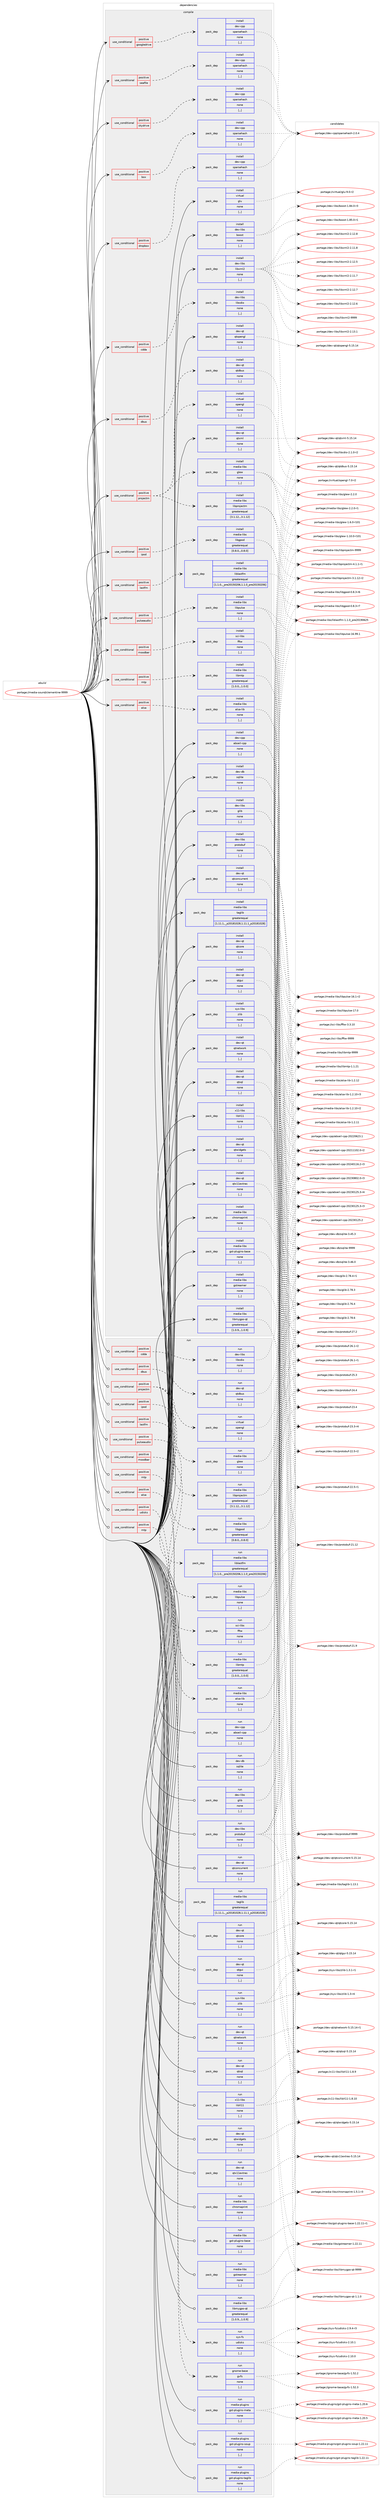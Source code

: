 digraph prolog {

# *************
# Graph options
# *************

newrank=true;
concentrate=true;
compound=true;
graph [rankdir=LR,fontname=Helvetica,fontsize=10,ranksep=1.5];#, ranksep=2.5, nodesep=0.2];
edge  [arrowhead=vee];
node  [fontname=Helvetica,fontsize=10];

# **********
# The ebuild
# **********

subgraph cluster_leftcol {
color=gray;
label=<<i>ebuild</i>>;
id [label="portage://media-sound/clementine-9999", color=red, width=4, href="../media-sound/clementine-9999.svg"];
}

# ****************
# The dependencies
# ****************

subgraph cluster_midcol {
color=gray;
label=<<i>dependencies</i>>;
subgraph cluster_compile {
fillcolor="#eeeeee";
style=filled;
label=<<i>compile</i>>;
subgraph cond79209 {
dependency313118 [label=<<TABLE BORDER="0" CELLBORDER="1" CELLSPACING="0" CELLPADDING="4"><TR><TD ROWSPAN="3" CELLPADDING="10">use_conditional</TD></TR><TR><TD>positive</TD></TR><TR><TD>alsa</TD></TR></TABLE>>, shape=none, color=red];
subgraph pack231478 {
dependency313119 [label=<<TABLE BORDER="0" CELLBORDER="1" CELLSPACING="0" CELLPADDING="4" WIDTH="220"><TR><TD ROWSPAN="6" CELLPADDING="30">pack_dep</TD></TR><TR><TD WIDTH="110">install</TD></TR><TR><TD>media-libs</TD></TR><TR><TD>alsa-lib</TD></TR><TR><TD>none</TD></TR><TR><TD>[,,]</TD></TR></TABLE>>, shape=none, color=blue];
}
dependency313118:e -> dependency313119:w [weight=20,style="dashed",arrowhead="vee"];
}
id:e -> dependency313118:w [weight=20,style="solid",arrowhead="vee"];
subgraph cond79210 {
dependency313120 [label=<<TABLE BORDER="0" CELLBORDER="1" CELLSPACING="0" CELLPADDING="4"><TR><TD ROWSPAN="3" CELLPADDING="10">use_conditional</TD></TR><TR><TD>positive</TD></TR><TR><TD>box</TD></TR></TABLE>>, shape=none, color=red];
subgraph pack231479 {
dependency313121 [label=<<TABLE BORDER="0" CELLBORDER="1" CELLSPACING="0" CELLPADDING="4" WIDTH="220"><TR><TD ROWSPAN="6" CELLPADDING="30">pack_dep</TD></TR><TR><TD WIDTH="110">install</TD></TR><TR><TD>dev-cpp</TD></TR><TR><TD>sparsehash</TD></TR><TR><TD>none</TD></TR><TR><TD>[,,]</TD></TR></TABLE>>, shape=none, color=blue];
}
dependency313120:e -> dependency313121:w [weight=20,style="dashed",arrowhead="vee"];
}
id:e -> dependency313120:w [weight=20,style="solid",arrowhead="vee"];
subgraph cond79211 {
dependency313122 [label=<<TABLE BORDER="0" CELLBORDER="1" CELLSPACING="0" CELLPADDING="4"><TR><TD ROWSPAN="3" CELLPADDING="10">use_conditional</TD></TR><TR><TD>positive</TD></TR><TR><TD>cdda</TD></TR></TABLE>>, shape=none, color=red];
subgraph pack231480 {
dependency313123 [label=<<TABLE BORDER="0" CELLBORDER="1" CELLSPACING="0" CELLPADDING="4" WIDTH="220"><TR><TD ROWSPAN="6" CELLPADDING="30">pack_dep</TD></TR><TR><TD WIDTH="110">install</TD></TR><TR><TD>dev-libs</TD></TR><TR><TD>libcdio</TD></TR><TR><TD>none</TD></TR><TR><TD>[,,]</TD></TR></TABLE>>, shape=none, color=blue];
}
dependency313122:e -> dependency313123:w [weight=20,style="dashed",arrowhead="vee"];
}
id:e -> dependency313122:w [weight=20,style="solid",arrowhead="vee"];
subgraph cond79212 {
dependency313124 [label=<<TABLE BORDER="0" CELLBORDER="1" CELLSPACING="0" CELLPADDING="4"><TR><TD ROWSPAN="3" CELLPADDING="10">use_conditional</TD></TR><TR><TD>positive</TD></TR><TR><TD>dbus</TD></TR></TABLE>>, shape=none, color=red];
subgraph pack231481 {
dependency313125 [label=<<TABLE BORDER="0" CELLBORDER="1" CELLSPACING="0" CELLPADDING="4" WIDTH="220"><TR><TD ROWSPAN="6" CELLPADDING="30">pack_dep</TD></TR><TR><TD WIDTH="110">install</TD></TR><TR><TD>dev-qt</TD></TR><TR><TD>qtdbus</TD></TR><TR><TD>none</TD></TR><TR><TD>[,,]</TD></TR></TABLE>>, shape=none, color=blue];
}
dependency313124:e -> dependency313125:w [weight=20,style="dashed",arrowhead="vee"];
}
id:e -> dependency313124:w [weight=20,style="solid",arrowhead="vee"];
subgraph cond79213 {
dependency313126 [label=<<TABLE BORDER="0" CELLBORDER="1" CELLSPACING="0" CELLPADDING="4"><TR><TD ROWSPAN="3" CELLPADDING="10">use_conditional</TD></TR><TR><TD>positive</TD></TR><TR><TD>dropbox</TD></TR></TABLE>>, shape=none, color=red];
subgraph pack231482 {
dependency313127 [label=<<TABLE BORDER="0" CELLBORDER="1" CELLSPACING="0" CELLPADDING="4" WIDTH="220"><TR><TD ROWSPAN="6" CELLPADDING="30">pack_dep</TD></TR><TR><TD WIDTH="110">install</TD></TR><TR><TD>dev-cpp</TD></TR><TR><TD>sparsehash</TD></TR><TR><TD>none</TD></TR><TR><TD>[,,]</TD></TR></TABLE>>, shape=none, color=blue];
}
dependency313126:e -> dependency313127:w [weight=20,style="dashed",arrowhead="vee"];
}
id:e -> dependency313126:w [weight=20,style="solid",arrowhead="vee"];
subgraph cond79214 {
dependency313128 [label=<<TABLE BORDER="0" CELLBORDER="1" CELLSPACING="0" CELLPADDING="4"><TR><TD ROWSPAN="3" CELLPADDING="10">use_conditional</TD></TR><TR><TD>positive</TD></TR><TR><TD>googledrive</TD></TR></TABLE>>, shape=none, color=red];
subgraph pack231483 {
dependency313129 [label=<<TABLE BORDER="0" CELLBORDER="1" CELLSPACING="0" CELLPADDING="4" WIDTH="220"><TR><TD ROWSPAN="6" CELLPADDING="30">pack_dep</TD></TR><TR><TD WIDTH="110">install</TD></TR><TR><TD>dev-cpp</TD></TR><TR><TD>sparsehash</TD></TR><TR><TD>none</TD></TR><TR><TD>[,,]</TD></TR></TABLE>>, shape=none, color=blue];
}
dependency313128:e -> dependency313129:w [weight=20,style="dashed",arrowhead="vee"];
}
id:e -> dependency313128:w [weight=20,style="solid",arrowhead="vee"];
subgraph cond79215 {
dependency313130 [label=<<TABLE BORDER="0" CELLBORDER="1" CELLSPACING="0" CELLPADDING="4"><TR><TD ROWSPAN="3" CELLPADDING="10">use_conditional</TD></TR><TR><TD>positive</TD></TR><TR><TD>ipod</TD></TR></TABLE>>, shape=none, color=red];
subgraph pack231484 {
dependency313131 [label=<<TABLE BORDER="0" CELLBORDER="1" CELLSPACING="0" CELLPADDING="4" WIDTH="220"><TR><TD ROWSPAN="6" CELLPADDING="30">pack_dep</TD></TR><TR><TD WIDTH="110">install</TD></TR><TR><TD>media-libs</TD></TR><TR><TD>libgpod</TD></TR><TR><TD>greaterequal</TD></TR><TR><TD>[0.8.0,,,0.8.0]</TD></TR></TABLE>>, shape=none, color=blue];
}
dependency313130:e -> dependency313131:w [weight=20,style="dashed",arrowhead="vee"];
}
id:e -> dependency313130:w [weight=20,style="solid",arrowhead="vee"];
subgraph cond79216 {
dependency313132 [label=<<TABLE BORDER="0" CELLBORDER="1" CELLSPACING="0" CELLPADDING="4"><TR><TD ROWSPAN="3" CELLPADDING="10">use_conditional</TD></TR><TR><TD>positive</TD></TR><TR><TD>lastfm</TD></TR></TABLE>>, shape=none, color=red];
subgraph pack231485 {
dependency313133 [label=<<TABLE BORDER="0" CELLBORDER="1" CELLSPACING="0" CELLPADDING="4" WIDTH="220"><TR><TD ROWSPAN="6" CELLPADDING="30">pack_dep</TD></TR><TR><TD WIDTH="110">install</TD></TR><TR><TD>media-libs</TD></TR><TR><TD>liblastfm</TD></TR><TR><TD>greaterequal</TD></TR><TR><TD>[1.1.0,,_pre20150206,1.1.0_pre20150206]</TD></TR></TABLE>>, shape=none, color=blue];
}
dependency313132:e -> dependency313133:w [weight=20,style="dashed",arrowhead="vee"];
}
id:e -> dependency313132:w [weight=20,style="solid",arrowhead="vee"];
subgraph cond79217 {
dependency313134 [label=<<TABLE BORDER="0" CELLBORDER="1" CELLSPACING="0" CELLPADDING="4"><TR><TD ROWSPAN="3" CELLPADDING="10">use_conditional</TD></TR><TR><TD>positive</TD></TR><TR><TD>moodbar</TD></TR></TABLE>>, shape=none, color=red];
subgraph pack231486 {
dependency313135 [label=<<TABLE BORDER="0" CELLBORDER="1" CELLSPACING="0" CELLPADDING="4" WIDTH="220"><TR><TD ROWSPAN="6" CELLPADDING="30">pack_dep</TD></TR><TR><TD WIDTH="110">install</TD></TR><TR><TD>sci-libs</TD></TR><TR><TD>fftw</TD></TR><TR><TD>none</TD></TR><TR><TD>[,,]</TD></TR></TABLE>>, shape=none, color=blue];
}
dependency313134:e -> dependency313135:w [weight=20,style="dashed",arrowhead="vee"];
}
id:e -> dependency313134:w [weight=20,style="solid",arrowhead="vee"];
subgraph cond79218 {
dependency313136 [label=<<TABLE BORDER="0" CELLBORDER="1" CELLSPACING="0" CELLPADDING="4"><TR><TD ROWSPAN="3" CELLPADDING="10">use_conditional</TD></TR><TR><TD>positive</TD></TR><TR><TD>mtp</TD></TR></TABLE>>, shape=none, color=red];
subgraph pack231487 {
dependency313137 [label=<<TABLE BORDER="0" CELLBORDER="1" CELLSPACING="0" CELLPADDING="4" WIDTH="220"><TR><TD ROWSPAN="6" CELLPADDING="30">pack_dep</TD></TR><TR><TD WIDTH="110">install</TD></TR><TR><TD>media-libs</TD></TR><TR><TD>libmtp</TD></TR><TR><TD>greaterequal</TD></TR><TR><TD>[1.0.0,,,1.0.0]</TD></TR></TABLE>>, shape=none, color=blue];
}
dependency313136:e -> dependency313137:w [weight=20,style="dashed",arrowhead="vee"];
}
id:e -> dependency313136:w [weight=20,style="solid",arrowhead="vee"];
subgraph cond79219 {
dependency313138 [label=<<TABLE BORDER="0" CELLBORDER="1" CELLSPACING="0" CELLPADDING="4"><TR><TD ROWSPAN="3" CELLPADDING="10">use_conditional</TD></TR><TR><TD>positive</TD></TR><TR><TD>projectm</TD></TR></TABLE>>, shape=none, color=red];
subgraph pack231488 {
dependency313139 [label=<<TABLE BORDER="0" CELLBORDER="1" CELLSPACING="0" CELLPADDING="4" WIDTH="220"><TR><TD ROWSPAN="6" CELLPADDING="30">pack_dep</TD></TR><TR><TD WIDTH="110">install</TD></TR><TR><TD>media-libs</TD></TR><TR><TD>glew</TD></TR><TR><TD>none</TD></TR><TR><TD>[,,]</TD></TR></TABLE>>, shape=none, color=blue];
}
dependency313138:e -> dependency313139:w [weight=20,style="dashed",arrowhead="vee"];
subgraph pack231489 {
dependency313140 [label=<<TABLE BORDER="0" CELLBORDER="1" CELLSPACING="0" CELLPADDING="4" WIDTH="220"><TR><TD ROWSPAN="6" CELLPADDING="30">pack_dep</TD></TR><TR><TD WIDTH="110">install</TD></TR><TR><TD>media-libs</TD></TR><TR><TD>libprojectm</TD></TR><TR><TD>greaterequal</TD></TR><TR><TD>[3.1.12,,,3.1.12]</TD></TR></TABLE>>, shape=none, color=blue];
}
dependency313138:e -> dependency313140:w [weight=20,style="dashed",arrowhead="vee"];
subgraph pack231490 {
dependency313141 [label=<<TABLE BORDER="0" CELLBORDER="1" CELLSPACING="0" CELLPADDING="4" WIDTH="220"><TR><TD ROWSPAN="6" CELLPADDING="30">pack_dep</TD></TR><TR><TD WIDTH="110">install</TD></TR><TR><TD>virtual</TD></TR><TR><TD>opengl</TD></TR><TR><TD>none</TD></TR><TR><TD>[,,]</TD></TR></TABLE>>, shape=none, color=blue];
}
dependency313138:e -> dependency313141:w [weight=20,style="dashed",arrowhead="vee"];
}
id:e -> dependency313138:w [weight=20,style="solid",arrowhead="vee"];
subgraph cond79220 {
dependency313142 [label=<<TABLE BORDER="0" CELLBORDER="1" CELLSPACING="0" CELLPADDING="4"><TR><TD ROWSPAN="3" CELLPADDING="10">use_conditional</TD></TR><TR><TD>positive</TD></TR><TR><TD>pulseaudio</TD></TR></TABLE>>, shape=none, color=red];
subgraph pack231491 {
dependency313143 [label=<<TABLE BORDER="0" CELLBORDER="1" CELLSPACING="0" CELLPADDING="4" WIDTH="220"><TR><TD ROWSPAN="6" CELLPADDING="30">pack_dep</TD></TR><TR><TD WIDTH="110">install</TD></TR><TR><TD>media-libs</TD></TR><TR><TD>libpulse</TD></TR><TR><TD>none</TD></TR><TR><TD>[,,]</TD></TR></TABLE>>, shape=none, color=blue];
}
dependency313142:e -> dependency313143:w [weight=20,style="dashed",arrowhead="vee"];
}
id:e -> dependency313142:w [weight=20,style="solid",arrowhead="vee"];
subgraph cond79221 {
dependency313144 [label=<<TABLE BORDER="0" CELLBORDER="1" CELLSPACING="0" CELLPADDING="4"><TR><TD ROWSPAN="3" CELLPADDING="10">use_conditional</TD></TR><TR><TD>positive</TD></TR><TR><TD>seafile</TD></TR></TABLE>>, shape=none, color=red];
subgraph pack231492 {
dependency313145 [label=<<TABLE BORDER="0" CELLBORDER="1" CELLSPACING="0" CELLPADDING="4" WIDTH="220"><TR><TD ROWSPAN="6" CELLPADDING="30">pack_dep</TD></TR><TR><TD WIDTH="110">install</TD></TR><TR><TD>dev-cpp</TD></TR><TR><TD>sparsehash</TD></TR><TR><TD>none</TD></TR><TR><TD>[,,]</TD></TR></TABLE>>, shape=none, color=blue];
}
dependency313144:e -> dependency313145:w [weight=20,style="dashed",arrowhead="vee"];
}
id:e -> dependency313144:w [weight=20,style="solid",arrowhead="vee"];
subgraph cond79222 {
dependency313146 [label=<<TABLE BORDER="0" CELLBORDER="1" CELLSPACING="0" CELLPADDING="4"><TR><TD ROWSPAN="3" CELLPADDING="10">use_conditional</TD></TR><TR><TD>positive</TD></TR><TR><TD>skydrive</TD></TR></TABLE>>, shape=none, color=red];
subgraph pack231493 {
dependency313147 [label=<<TABLE BORDER="0" CELLBORDER="1" CELLSPACING="0" CELLPADDING="4" WIDTH="220"><TR><TD ROWSPAN="6" CELLPADDING="30">pack_dep</TD></TR><TR><TD WIDTH="110">install</TD></TR><TR><TD>dev-cpp</TD></TR><TR><TD>sparsehash</TD></TR><TR><TD>none</TD></TR><TR><TD>[,,]</TD></TR></TABLE>>, shape=none, color=blue];
}
dependency313146:e -> dependency313147:w [weight=20,style="dashed",arrowhead="vee"];
}
id:e -> dependency313146:w [weight=20,style="solid",arrowhead="vee"];
subgraph pack231494 {
dependency313148 [label=<<TABLE BORDER="0" CELLBORDER="1" CELLSPACING="0" CELLPADDING="4" WIDTH="220"><TR><TD ROWSPAN="6" CELLPADDING="30">pack_dep</TD></TR><TR><TD WIDTH="110">install</TD></TR><TR><TD>dev-cpp</TD></TR><TR><TD>abseil-cpp</TD></TR><TR><TD>none</TD></TR><TR><TD>[,,]</TD></TR></TABLE>>, shape=none, color=blue];
}
id:e -> dependency313148:w [weight=20,style="solid",arrowhead="vee"];
subgraph pack231495 {
dependency313149 [label=<<TABLE BORDER="0" CELLBORDER="1" CELLSPACING="0" CELLPADDING="4" WIDTH="220"><TR><TD ROWSPAN="6" CELLPADDING="30">pack_dep</TD></TR><TR><TD WIDTH="110">install</TD></TR><TR><TD>dev-db</TD></TR><TR><TD>sqlite</TD></TR><TR><TD>none</TD></TR><TR><TD>[,,]</TD></TR></TABLE>>, shape=none, color=blue];
}
id:e -> dependency313149:w [weight=20,style="solid",arrowhead="vee"];
subgraph pack231496 {
dependency313150 [label=<<TABLE BORDER="0" CELLBORDER="1" CELLSPACING="0" CELLPADDING="4" WIDTH="220"><TR><TD ROWSPAN="6" CELLPADDING="30">pack_dep</TD></TR><TR><TD WIDTH="110">install</TD></TR><TR><TD>dev-libs</TD></TR><TR><TD>boost</TD></TR><TR><TD>none</TD></TR><TR><TD>[,,]</TD></TR></TABLE>>, shape=none, color=blue];
}
id:e -> dependency313150:w [weight=20,style="solid",arrowhead="vee"];
subgraph pack231497 {
dependency313151 [label=<<TABLE BORDER="0" CELLBORDER="1" CELLSPACING="0" CELLPADDING="4" WIDTH="220"><TR><TD ROWSPAN="6" CELLPADDING="30">pack_dep</TD></TR><TR><TD WIDTH="110">install</TD></TR><TR><TD>dev-libs</TD></TR><TR><TD>glib</TD></TR><TR><TD>none</TD></TR><TR><TD>[,,]</TD></TR></TABLE>>, shape=none, color=blue];
}
id:e -> dependency313151:w [weight=20,style="solid",arrowhead="vee"];
subgraph pack231498 {
dependency313152 [label=<<TABLE BORDER="0" CELLBORDER="1" CELLSPACING="0" CELLPADDING="4" WIDTH="220"><TR><TD ROWSPAN="6" CELLPADDING="30">pack_dep</TD></TR><TR><TD WIDTH="110">install</TD></TR><TR><TD>dev-libs</TD></TR><TR><TD>libxml2</TD></TR><TR><TD>none</TD></TR><TR><TD>[,,]</TD></TR></TABLE>>, shape=none, color=blue];
}
id:e -> dependency313152:w [weight=20,style="solid",arrowhead="vee"];
subgraph pack231499 {
dependency313153 [label=<<TABLE BORDER="0" CELLBORDER="1" CELLSPACING="0" CELLPADDING="4" WIDTH="220"><TR><TD ROWSPAN="6" CELLPADDING="30">pack_dep</TD></TR><TR><TD WIDTH="110">install</TD></TR><TR><TD>dev-libs</TD></TR><TR><TD>protobuf</TD></TR><TR><TD>none</TD></TR><TR><TD>[,,]</TD></TR></TABLE>>, shape=none, color=blue];
}
id:e -> dependency313153:w [weight=20,style="solid",arrowhead="vee"];
subgraph pack231500 {
dependency313154 [label=<<TABLE BORDER="0" CELLBORDER="1" CELLSPACING="0" CELLPADDING="4" WIDTH="220"><TR><TD ROWSPAN="6" CELLPADDING="30">pack_dep</TD></TR><TR><TD WIDTH="110">install</TD></TR><TR><TD>dev-qt</TD></TR><TR><TD>qtconcurrent</TD></TR><TR><TD>none</TD></TR><TR><TD>[,,]</TD></TR></TABLE>>, shape=none, color=blue];
}
id:e -> dependency313154:w [weight=20,style="solid",arrowhead="vee"];
subgraph pack231501 {
dependency313155 [label=<<TABLE BORDER="0" CELLBORDER="1" CELLSPACING="0" CELLPADDING="4" WIDTH="220"><TR><TD ROWSPAN="6" CELLPADDING="30">pack_dep</TD></TR><TR><TD WIDTH="110">install</TD></TR><TR><TD>dev-qt</TD></TR><TR><TD>qtcore</TD></TR><TR><TD>none</TD></TR><TR><TD>[,,]</TD></TR></TABLE>>, shape=none, color=blue];
}
id:e -> dependency313155:w [weight=20,style="solid",arrowhead="vee"];
subgraph pack231502 {
dependency313156 [label=<<TABLE BORDER="0" CELLBORDER="1" CELLSPACING="0" CELLPADDING="4" WIDTH="220"><TR><TD ROWSPAN="6" CELLPADDING="30">pack_dep</TD></TR><TR><TD WIDTH="110">install</TD></TR><TR><TD>dev-qt</TD></TR><TR><TD>qtgui</TD></TR><TR><TD>none</TD></TR><TR><TD>[,,]</TD></TR></TABLE>>, shape=none, color=blue];
}
id:e -> dependency313156:w [weight=20,style="solid",arrowhead="vee"];
subgraph pack231503 {
dependency313157 [label=<<TABLE BORDER="0" CELLBORDER="1" CELLSPACING="0" CELLPADDING="4" WIDTH="220"><TR><TD ROWSPAN="6" CELLPADDING="30">pack_dep</TD></TR><TR><TD WIDTH="110">install</TD></TR><TR><TD>dev-qt</TD></TR><TR><TD>qtnetwork</TD></TR><TR><TD>none</TD></TR><TR><TD>[,,]</TD></TR></TABLE>>, shape=none, color=blue];
}
id:e -> dependency313157:w [weight=20,style="solid",arrowhead="vee"];
subgraph pack231504 {
dependency313158 [label=<<TABLE BORDER="0" CELLBORDER="1" CELLSPACING="0" CELLPADDING="4" WIDTH="220"><TR><TD ROWSPAN="6" CELLPADDING="30">pack_dep</TD></TR><TR><TD WIDTH="110">install</TD></TR><TR><TD>dev-qt</TD></TR><TR><TD>qtopengl</TD></TR><TR><TD>none</TD></TR><TR><TD>[,,]</TD></TR></TABLE>>, shape=none, color=blue];
}
id:e -> dependency313158:w [weight=20,style="solid",arrowhead="vee"];
subgraph pack231505 {
dependency313159 [label=<<TABLE BORDER="0" CELLBORDER="1" CELLSPACING="0" CELLPADDING="4" WIDTH="220"><TR><TD ROWSPAN="6" CELLPADDING="30">pack_dep</TD></TR><TR><TD WIDTH="110">install</TD></TR><TR><TD>dev-qt</TD></TR><TR><TD>qtsql</TD></TR><TR><TD>none</TD></TR><TR><TD>[,,]</TD></TR></TABLE>>, shape=none, color=blue];
}
id:e -> dependency313159:w [weight=20,style="solid",arrowhead="vee"];
subgraph pack231506 {
dependency313160 [label=<<TABLE BORDER="0" CELLBORDER="1" CELLSPACING="0" CELLPADDING="4" WIDTH="220"><TR><TD ROWSPAN="6" CELLPADDING="30">pack_dep</TD></TR><TR><TD WIDTH="110">install</TD></TR><TR><TD>dev-qt</TD></TR><TR><TD>qtwidgets</TD></TR><TR><TD>none</TD></TR><TR><TD>[,,]</TD></TR></TABLE>>, shape=none, color=blue];
}
id:e -> dependency313160:w [weight=20,style="solid",arrowhead="vee"];
subgraph pack231507 {
dependency313161 [label=<<TABLE BORDER="0" CELLBORDER="1" CELLSPACING="0" CELLPADDING="4" WIDTH="220"><TR><TD ROWSPAN="6" CELLPADDING="30">pack_dep</TD></TR><TR><TD WIDTH="110">install</TD></TR><TR><TD>dev-qt</TD></TR><TR><TD>qtx11extras</TD></TR><TR><TD>none</TD></TR><TR><TD>[,,]</TD></TR></TABLE>>, shape=none, color=blue];
}
id:e -> dependency313161:w [weight=20,style="solid",arrowhead="vee"];
subgraph pack231508 {
dependency313162 [label=<<TABLE BORDER="0" CELLBORDER="1" CELLSPACING="0" CELLPADDING="4" WIDTH="220"><TR><TD ROWSPAN="6" CELLPADDING="30">pack_dep</TD></TR><TR><TD WIDTH="110">install</TD></TR><TR><TD>dev-qt</TD></TR><TR><TD>qtxml</TD></TR><TR><TD>none</TD></TR><TR><TD>[,,]</TD></TR></TABLE>>, shape=none, color=blue];
}
id:e -> dependency313162:w [weight=20,style="solid",arrowhead="vee"];
subgraph pack231509 {
dependency313163 [label=<<TABLE BORDER="0" CELLBORDER="1" CELLSPACING="0" CELLPADDING="4" WIDTH="220"><TR><TD ROWSPAN="6" CELLPADDING="30">pack_dep</TD></TR><TR><TD WIDTH="110">install</TD></TR><TR><TD>media-libs</TD></TR><TR><TD>chromaprint</TD></TR><TR><TD>none</TD></TR><TR><TD>[,,]</TD></TR></TABLE>>, shape=none, color=blue];
}
id:e -> dependency313163:w [weight=20,style="solid",arrowhead="vee"];
subgraph pack231510 {
dependency313164 [label=<<TABLE BORDER="0" CELLBORDER="1" CELLSPACING="0" CELLPADDING="4" WIDTH="220"><TR><TD ROWSPAN="6" CELLPADDING="30">pack_dep</TD></TR><TR><TD WIDTH="110">install</TD></TR><TR><TD>media-libs</TD></TR><TR><TD>gst-plugins-base</TD></TR><TR><TD>none</TD></TR><TR><TD>[,,]</TD></TR></TABLE>>, shape=none, color=blue];
}
id:e -> dependency313164:w [weight=20,style="solid",arrowhead="vee"];
subgraph pack231511 {
dependency313165 [label=<<TABLE BORDER="0" CELLBORDER="1" CELLSPACING="0" CELLPADDING="4" WIDTH="220"><TR><TD ROWSPAN="6" CELLPADDING="30">pack_dep</TD></TR><TR><TD WIDTH="110">install</TD></TR><TR><TD>media-libs</TD></TR><TR><TD>gstreamer</TD></TR><TR><TD>none</TD></TR><TR><TD>[,,]</TD></TR></TABLE>>, shape=none, color=blue];
}
id:e -> dependency313165:w [weight=20,style="solid",arrowhead="vee"];
subgraph pack231512 {
dependency313166 [label=<<TABLE BORDER="0" CELLBORDER="1" CELLSPACING="0" CELLPADDING="4" WIDTH="220"><TR><TD ROWSPAN="6" CELLPADDING="30">pack_dep</TD></TR><TR><TD WIDTH="110">install</TD></TR><TR><TD>media-libs</TD></TR><TR><TD>libmygpo-qt</TD></TR><TR><TD>greaterequal</TD></TR><TR><TD>[1.0.9,,,1.0.9]</TD></TR></TABLE>>, shape=none, color=blue];
}
id:e -> dependency313166:w [weight=20,style="solid",arrowhead="vee"];
subgraph pack231513 {
dependency313167 [label=<<TABLE BORDER="0" CELLBORDER="1" CELLSPACING="0" CELLPADDING="4" WIDTH="220"><TR><TD ROWSPAN="6" CELLPADDING="30">pack_dep</TD></TR><TR><TD WIDTH="110">install</TD></TR><TR><TD>media-libs</TD></TR><TR><TD>taglib</TD></TR><TR><TD>greaterequal</TD></TR><TR><TD>[1.11.1,,_p20181028,1.11.1_p20181028]</TD></TR></TABLE>>, shape=none, color=blue];
}
id:e -> dependency313167:w [weight=20,style="solid",arrowhead="vee"];
subgraph pack231514 {
dependency313168 [label=<<TABLE BORDER="0" CELLBORDER="1" CELLSPACING="0" CELLPADDING="4" WIDTH="220"><TR><TD ROWSPAN="6" CELLPADDING="30">pack_dep</TD></TR><TR><TD WIDTH="110">install</TD></TR><TR><TD>sys-libs</TD></TR><TR><TD>zlib</TD></TR><TR><TD>none</TD></TR><TR><TD>[,,]</TD></TR></TABLE>>, shape=none, color=blue];
}
id:e -> dependency313168:w [weight=20,style="solid",arrowhead="vee"];
subgraph pack231515 {
dependency313169 [label=<<TABLE BORDER="0" CELLBORDER="1" CELLSPACING="0" CELLPADDING="4" WIDTH="220"><TR><TD ROWSPAN="6" CELLPADDING="30">pack_dep</TD></TR><TR><TD WIDTH="110">install</TD></TR><TR><TD>virtual</TD></TR><TR><TD>glu</TD></TR><TR><TD>none</TD></TR><TR><TD>[,,]</TD></TR></TABLE>>, shape=none, color=blue];
}
id:e -> dependency313169:w [weight=20,style="solid",arrowhead="vee"];
subgraph pack231516 {
dependency313170 [label=<<TABLE BORDER="0" CELLBORDER="1" CELLSPACING="0" CELLPADDING="4" WIDTH="220"><TR><TD ROWSPAN="6" CELLPADDING="30">pack_dep</TD></TR><TR><TD WIDTH="110">install</TD></TR><TR><TD>x11-libs</TD></TR><TR><TD>libX11</TD></TR><TR><TD>none</TD></TR><TR><TD>[,,]</TD></TR></TABLE>>, shape=none, color=blue];
}
id:e -> dependency313170:w [weight=20,style="solid",arrowhead="vee"];
}
subgraph cluster_compileandrun {
fillcolor="#eeeeee";
style=filled;
label=<<i>compile and run</i>>;
}
subgraph cluster_run {
fillcolor="#eeeeee";
style=filled;
label=<<i>run</i>>;
subgraph cond79223 {
dependency313171 [label=<<TABLE BORDER="0" CELLBORDER="1" CELLSPACING="0" CELLPADDING="4"><TR><TD ROWSPAN="3" CELLPADDING="10">use_conditional</TD></TR><TR><TD>positive</TD></TR><TR><TD>alsa</TD></TR></TABLE>>, shape=none, color=red];
subgraph pack231517 {
dependency313172 [label=<<TABLE BORDER="0" CELLBORDER="1" CELLSPACING="0" CELLPADDING="4" WIDTH="220"><TR><TD ROWSPAN="6" CELLPADDING="30">pack_dep</TD></TR><TR><TD WIDTH="110">run</TD></TR><TR><TD>media-libs</TD></TR><TR><TD>alsa-lib</TD></TR><TR><TD>none</TD></TR><TR><TD>[,,]</TD></TR></TABLE>>, shape=none, color=blue];
}
dependency313171:e -> dependency313172:w [weight=20,style="dashed",arrowhead="vee"];
}
id:e -> dependency313171:w [weight=20,style="solid",arrowhead="odot"];
subgraph cond79224 {
dependency313173 [label=<<TABLE BORDER="0" CELLBORDER="1" CELLSPACING="0" CELLPADDING="4"><TR><TD ROWSPAN="3" CELLPADDING="10">use_conditional</TD></TR><TR><TD>positive</TD></TR><TR><TD>cdda</TD></TR></TABLE>>, shape=none, color=red];
subgraph pack231518 {
dependency313174 [label=<<TABLE BORDER="0" CELLBORDER="1" CELLSPACING="0" CELLPADDING="4" WIDTH="220"><TR><TD ROWSPAN="6" CELLPADDING="30">pack_dep</TD></TR><TR><TD WIDTH="110">run</TD></TR><TR><TD>dev-libs</TD></TR><TR><TD>libcdio</TD></TR><TR><TD>none</TD></TR><TR><TD>[,,]</TD></TR></TABLE>>, shape=none, color=blue];
}
dependency313173:e -> dependency313174:w [weight=20,style="dashed",arrowhead="vee"];
}
id:e -> dependency313173:w [weight=20,style="solid",arrowhead="odot"];
subgraph cond79225 {
dependency313175 [label=<<TABLE BORDER="0" CELLBORDER="1" CELLSPACING="0" CELLPADDING="4"><TR><TD ROWSPAN="3" CELLPADDING="10">use_conditional</TD></TR><TR><TD>positive</TD></TR><TR><TD>dbus</TD></TR></TABLE>>, shape=none, color=red];
subgraph pack231519 {
dependency313176 [label=<<TABLE BORDER="0" CELLBORDER="1" CELLSPACING="0" CELLPADDING="4" WIDTH="220"><TR><TD ROWSPAN="6" CELLPADDING="30">pack_dep</TD></TR><TR><TD WIDTH="110">run</TD></TR><TR><TD>dev-qt</TD></TR><TR><TD>qtdbus</TD></TR><TR><TD>none</TD></TR><TR><TD>[,,]</TD></TR></TABLE>>, shape=none, color=blue];
}
dependency313175:e -> dependency313176:w [weight=20,style="dashed",arrowhead="vee"];
}
id:e -> dependency313175:w [weight=20,style="solid",arrowhead="odot"];
subgraph cond79226 {
dependency313177 [label=<<TABLE BORDER="0" CELLBORDER="1" CELLSPACING="0" CELLPADDING="4"><TR><TD ROWSPAN="3" CELLPADDING="10">use_conditional</TD></TR><TR><TD>positive</TD></TR><TR><TD>ipod</TD></TR></TABLE>>, shape=none, color=red];
subgraph pack231520 {
dependency313178 [label=<<TABLE BORDER="0" CELLBORDER="1" CELLSPACING="0" CELLPADDING="4" WIDTH="220"><TR><TD ROWSPAN="6" CELLPADDING="30">pack_dep</TD></TR><TR><TD WIDTH="110">run</TD></TR><TR><TD>media-libs</TD></TR><TR><TD>libgpod</TD></TR><TR><TD>greaterequal</TD></TR><TR><TD>[0.8.0,,,0.8.0]</TD></TR></TABLE>>, shape=none, color=blue];
}
dependency313177:e -> dependency313178:w [weight=20,style="dashed",arrowhead="vee"];
}
id:e -> dependency313177:w [weight=20,style="solid",arrowhead="odot"];
subgraph cond79227 {
dependency313179 [label=<<TABLE BORDER="0" CELLBORDER="1" CELLSPACING="0" CELLPADDING="4"><TR><TD ROWSPAN="3" CELLPADDING="10">use_conditional</TD></TR><TR><TD>positive</TD></TR><TR><TD>lastfm</TD></TR></TABLE>>, shape=none, color=red];
subgraph pack231521 {
dependency313180 [label=<<TABLE BORDER="0" CELLBORDER="1" CELLSPACING="0" CELLPADDING="4" WIDTH="220"><TR><TD ROWSPAN="6" CELLPADDING="30">pack_dep</TD></TR><TR><TD WIDTH="110">run</TD></TR><TR><TD>media-libs</TD></TR><TR><TD>liblastfm</TD></TR><TR><TD>greaterequal</TD></TR><TR><TD>[1.1.0,,_pre20150206,1.1.0_pre20150206]</TD></TR></TABLE>>, shape=none, color=blue];
}
dependency313179:e -> dependency313180:w [weight=20,style="dashed",arrowhead="vee"];
}
id:e -> dependency313179:w [weight=20,style="solid",arrowhead="odot"];
subgraph cond79228 {
dependency313181 [label=<<TABLE BORDER="0" CELLBORDER="1" CELLSPACING="0" CELLPADDING="4"><TR><TD ROWSPAN="3" CELLPADDING="10">use_conditional</TD></TR><TR><TD>positive</TD></TR><TR><TD>moodbar</TD></TR></TABLE>>, shape=none, color=red];
subgraph pack231522 {
dependency313182 [label=<<TABLE BORDER="0" CELLBORDER="1" CELLSPACING="0" CELLPADDING="4" WIDTH="220"><TR><TD ROWSPAN="6" CELLPADDING="30">pack_dep</TD></TR><TR><TD WIDTH="110">run</TD></TR><TR><TD>sci-libs</TD></TR><TR><TD>fftw</TD></TR><TR><TD>none</TD></TR><TR><TD>[,,]</TD></TR></TABLE>>, shape=none, color=blue];
}
dependency313181:e -> dependency313182:w [weight=20,style="dashed",arrowhead="vee"];
}
id:e -> dependency313181:w [weight=20,style="solid",arrowhead="odot"];
subgraph cond79229 {
dependency313183 [label=<<TABLE BORDER="0" CELLBORDER="1" CELLSPACING="0" CELLPADDING="4"><TR><TD ROWSPAN="3" CELLPADDING="10">use_conditional</TD></TR><TR><TD>positive</TD></TR><TR><TD>mtp</TD></TR></TABLE>>, shape=none, color=red];
subgraph pack231523 {
dependency313184 [label=<<TABLE BORDER="0" CELLBORDER="1" CELLSPACING="0" CELLPADDING="4" WIDTH="220"><TR><TD ROWSPAN="6" CELLPADDING="30">pack_dep</TD></TR><TR><TD WIDTH="110">run</TD></TR><TR><TD>gnome-base</TD></TR><TR><TD>gvfs</TD></TR><TR><TD>none</TD></TR><TR><TD>[,,]</TD></TR></TABLE>>, shape=none, color=blue];
}
dependency313183:e -> dependency313184:w [weight=20,style="dashed",arrowhead="vee"];
}
id:e -> dependency313183:w [weight=20,style="solid",arrowhead="odot"];
subgraph cond79230 {
dependency313185 [label=<<TABLE BORDER="0" CELLBORDER="1" CELLSPACING="0" CELLPADDING="4"><TR><TD ROWSPAN="3" CELLPADDING="10">use_conditional</TD></TR><TR><TD>positive</TD></TR><TR><TD>mtp</TD></TR></TABLE>>, shape=none, color=red];
subgraph pack231524 {
dependency313186 [label=<<TABLE BORDER="0" CELLBORDER="1" CELLSPACING="0" CELLPADDING="4" WIDTH="220"><TR><TD ROWSPAN="6" CELLPADDING="30">pack_dep</TD></TR><TR><TD WIDTH="110">run</TD></TR><TR><TD>media-libs</TD></TR><TR><TD>libmtp</TD></TR><TR><TD>greaterequal</TD></TR><TR><TD>[1.0.0,,,1.0.0]</TD></TR></TABLE>>, shape=none, color=blue];
}
dependency313185:e -> dependency313186:w [weight=20,style="dashed",arrowhead="vee"];
}
id:e -> dependency313185:w [weight=20,style="solid",arrowhead="odot"];
subgraph cond79231 {
dependency313187 [label=<<TABLE BORDER="0" CELLBORDER="1" CELLSPACING="0" CELLPADDING="4"><TR><TD ROWSPAN="3" CELLPADDING="10">use_conditional</TD></TR><TR><TD>positive</TD></TR><TR><TD>projectm</TD></TR></TABLE>>, shape=none, color=red];
subgraph pack231525 {
dependency313188 [label=<<TABLE BORDER="0" CELLBORDER="1" CELLSPACING="0" CELLPADDING="4" WIDTH="220"><TR><TD ROWSPAN="6" CELLPADDING="30">pack_dep</TD></TR><TR><TD WIDTH="110">run</TD></TR><TR><TD>media-libs</TD></TR><TR><TD>glew</TD></TR><TR><TD>none</TD></TR><TR><TD>[,,]</TD></TR></TABLE>>, shape=none, color=blue];
}
dependency313187:e -> dependency313188:w [weight=20,style="dashed",arrowhead="vee"];
subgraph pack231526 {
dependency313189 [label=<<TABLE BORDER="0" CELLBORDER="1" CELLSPACING="0" CELLPADDING="4" WIDTH="220"><TR><TD ROWSPAN="6" CELLPADDING="30">pack_dep</TD></TR><TR><TD WIDTH="110">run</TD></TR><TR><TD>media-libs</TD></TR><TR><TD>libprojectm</TD></TR><TR><TD>greaterequal</TD></TR><TR><TD>[3.1.12,,,3.1.12]</TD></TR></TABLE>>, shape=none, color=blue];
}
dependency313187:e -> dependency313189:w [weight=20,style="dashed",arrowhead="vee"];
subgraph pack231527 {
dependency313190 [label=<<TABLE BORDER="0" CELLBORDER="1" CELLSPACING="0" CELLPADDING="4" WIDTH="220"><TR><TD ROWSPAN="6" CELLPADDING="30">pack_dep</TD></TR><TR><TD WIDTH="110">run</TD></TR><TR><TD>virtual</TD></TR><TR><TD>opengl</TD></TR><TR><TD>none</TD></TR><TR><TD>[,,]</TD></TR></TABLE>>, shape=none, color=blue];
}
dependency313187:e -> dependency313190:w [weight=20,style="dashed",arrowhead="vee"];
}
id:e -> dependency313187:w [weight=20,style="solid",arrowhead="odot"];
subgraph cond79232 {
dependency313191 [label=<<TABLE BORDER="0" CELLBORDER="1" CELLSPACING="0" CELLPADDING="4"><TR><TD ROWSPAN="3" CELLPADDING="10">use_conditional</TD></TR><TR><TD>positive</TD></TR><TR><TD>pulseaudio</TD></TR></TABLE>>, shape=none, color=red];
subgraph pack231528 {
dependency313192 [label=<<TABLE BORDER="0" CELLBORDER="1" CELLSPACING="0" CELLPADDING="4" WIDTH="220"><TR><TD ROWSPAN="6" CELLPADDING="30">pack_dep</TD></TR><TR><TD WIDTH="110">run</TD></TR><TR><TD>media-libs</TD></TR><TR><TD>libpulse</TD></TR><TR><TD>none</TD></TR><TR><TD>[,,]</TD></TR></TABLE>>, shape=none, color=blue];
}
dependency313191:e -> dependency313192:w [weight=20,style="dashed",arrowhead="vee"];
}
id:e -> dependency313191:w [weight=20,style="solid",arrowhead="odot"];
subgraph cond79233 {
dependency313193 [label=<<TABLE BORDER="0" CELLBORDER="1" CELLSPACING="0" CELLPADDING="4"><TR><TD ROWSPAN="3" CELLPADDING="10">use_conditional</TD></TR><TR><TD>positive</TD></TR><TR><TD>udisks</TD></TR></TABLE>>, shape=none, color=red];
subgraph pack231529 {
dependency313194 [label=<<TABLE BORDER="0" CELLBORDER="1" CELLSPACING="0" CELLPADDING="4" WIDTH="220"><TR><TD ROWSPAN="6" CELLPADDING="30">pack_dep</TD></TR><TR><TD WIDTH="110">run</TD></TR><TR><TD>sys-fs</TD></TR><TR><TD>udisks</TD></TR><TR><TD>none</TD></TR><TR><TD>[,,]</TD></TR></TABLE>>, shape=none, color=blue];
}
dependency313193:e -> dependency313194:w [weight=20,style="dashed",arrowhead="vee"];
}
id:e -> dependency313193:w [weight=20,style="solid",arrowhead="odot"];
subgraph pack231530 {
dependency313195 [label=<<TABLE BORDER="0" CELLBORDER="1" CELLSPACING="0" CELLPADDING="4" WIDTH="220"><TR><TD ROWSPAN="6" CELLPADDING="30">pack_dep</TD></TR><TR><TD WIDTH="110">run</TD></TR><TR><TD>dev-cpp</TD></TR><TR><TD>abseil-cpp</TD></TR><TR><TD>none</TD></TR><TR><TD>[,,]</TD></TR></TABLE>>, shape=none, color=blue];
}
id:e -> dependency313195:w [weight=20,style="solid",arrowhead="odot"];
subgraph pack231531 {
dependency313196 [label=<<TABLE BORDER="0" CELLBORDER="1" CELLSPACING="0" CELLPADDING="4" WIDTH="220"><TR><TD ROWSPAN="6" CELLPADDING="30">pack_dep</TD></TR><TR><TD WIDTH="110">run</TD></TR><TR><TD>dev-db</TD></TR><TR><TD>sqlite</TD></TR><TR><TD>none</TD></TR><TR><TD>[,,]</TD></TR></TABLE>>, shape=none, color=blue];
}
id:e -> dependency313196:w [weight=20,style="solid",arrowhead="odot"];
subgraph pack231532 {
dependency313197 [label=<<TABLE BORDER="0" CELLBORDER="1" CELLSPACING="0" CELLPADDING="4" WIDTH="220"><TR><TD ROWSPAN="6" CELLPADDING="30">pack_dep</TD></TR><TR><TD WIDTH="110">run</TD></TR><TR><TD>dev-libs</TD></TR><TR><TD>glib</TD></TR><TR><TD>none</TD></TR><TR><TD>[,,]</TD></TR></TABLE>>, shape=none, color=blue];
}
id:e -> dependency313197:w [weight=20,style="solid",arrowhead="odot"];
subgraph pack231533 {
dependency313198 [label=<<TABLE BORDER="0" CELLBORDER="1" CELLSPACING="0" CELLPADDING="4" WIDTH="220"><TR><TD ROWSPAN="6" CELLPADDING="30">pack_dep</TD></TR><TR><TD WIDTH="110">run</TD></TR><TR><TD>dev-libs</TD></TR><TR><TD>protobuf</TD></TR><TR><TD>none</TD></TR><TR><TD>[,,]</TD></TR></TABLE>>, shape=none, color=blue];
}
id:e -> dependency313198:w [weight=20,style="solid",arrowhead="odot"];
subgraph pack231534 {
dependency313199 [label=<<TABLE BORDER="0" CELLBORDER="1" CELLSPACING="0" CELLPADDING="4" WIDTH="220"><TR><TD ROWSPAN="6" CELLPADDING="30">pack_dep</TD></TR><TR><TD WIDTH="110">run</TD></TR><TR><TD>dev-qt</TD></TR><TR><TD>qtconcurrent</TD></TR><TR><TD>none</TD></TR><TR><TD>[,,]</TD></TR></TABLE>>, shape=none, color=blue];
}
id:e -> dependency313199:w [weight=20,style="solid",arrowhead="odot"];
subgraph pack231535 {
dependency313200 [label=<<TABLE BORDER="0" CELLBORDER="1" CELLSPACING="0" CELLPADDING="4" WIDTH="220"><TR><TD ROWSPAN="6" CELLPADDING="30">pack_dep</TD></TR><TR><TD WIDTH="110">run</TD></TR><TR><TD>dev-qt</TD></TR><TR><TD>qtcore</TD></TR><TR><TD>none</TD></TR><TR><TD>[,,]</TD></TR></TABLE>>, shape=none, color=blue];
}
id:e -> dependency313200:w [weight=20,style="solid",arrowhead="odot"];
subgraph pack231536 {
dependency313201 [label=<<TABLE BORDER="0" CELLBORDER="1" CELLSPACING="0" CELLPADDING="4" WIDTH="220"><TR><TD ROWSPAN="6" CELLPADDING="30">pack_dep</TD></TR><TR><TD WIDTH="110">run</TD></TR><TR><TD>dev-qt</TD></TR><TR><TD>qtgui</TD></TR><TR><TD>none</TD></TR><TR><TD>[,,]</TD></TR></TABLE>>, shape=none, color=blue];
}
id:e -> dependency313201:w [weight=20,style="solid",arrowhead="odot"];
subgraph pack231537 {
dependency313202 [label=<<TABLE BORDER="0" CELLBORDER="1" CELLSPACING="0" CELLPADDING="4" WIDTH="220"><TR><TD ROWSPAN="6" CELLPADDING="30">pack_dep</TD></TR><TR><TD WIDTH="110">run</TD></TR><TR><TD>dev-qt</TD></TR><TR><TD>qtnetwork</TD></TR><TR><TD>none</TD></TR><TR><TD>[,,]</TD></TR></TABLE>>, shape=none, color=blue];
}
id:e -> dependency313202:w [weight=20,style="solid",arrowhead="odot"];
subgraph pack231538 {
dependency313203 [label=<<TABLE BORDER="0" CELLBORDER="1" CELLSPACING="0" CELLPADDING="4" WIDTH="220"><TR><TD ROWSPAN="6" CELLPADDING="30">pack_dep</TD></TR><TR><TD WIDTH="110">run</TD></TR><TR><TD>dev-qt</TD></TR><TR><TD>qtsql</TD></TR><TR><TD>none</TD></TR><TR><TD>[,,]</TD></TR></TABLE>>, shape=none, color=blue];
}
id:e -> dependency313203:w [weight=20,style="solid",arrowhead="odot"];
subgraph pack231539 {
dependency313204 [label=<<TABLE BORDER="0" CELLBORDER="1" CELLSPACING="0" CELLPADDING="4" WIDTH="220"><TR><TD ROWSPAN="6" CELLPADDING="30">pack_dep</TD></TR><TR><TD WIDTH="110">run</TD></TR><TR><TD>dev-qt</TD></TR><TR><TD>qtwidgets</TD></TR><TR><TD>none</TD></TR><TR><TD>[,,]</TD></TR></TABLE>>, shape=none, color=blue];
}
id:e -> dependency313204:w [weight=20,style="solid",arrowhead="odot"];
subgraph pack231540 {
dependency313205 [label=<<TABLE BORDER="0" CELLBORDER="1" CELLSPACING="0" CELLPADDING="4" WIDTH="220"><TR><TD ROWSPAN="6" CELLPADDING="30">pack_dep</TD></TR><TR><TD WIDTH="110">run</TD></TR><TR><TD>dev-qt</TD></TR><TR><TD>qtx11extras</TD></TR><TR><TD>none</TD></TR><TR><TD>[,,]</TD></TR></TABLE>>, shape=none, color=blue];
}
id:e -> dependency313205:w [weight=20,style="solid",arrowhead="odot"];
subgraph pack231541 {
dependency313206 [label=<<TABLE BORDER="0" CELLBORDER="1" CELLSPACING="0" CELLPADDING="4" WIDTH="220"><TR><TD ROWSPAN="6" CELLPADDING="30">pack_dep</TD></TR><TR><TD WIDTH="110">run</TD></TR><TR><TD>media-libs</TD></TR><TR><TD>chromaprint</TD></TR><TR><TD>none</TD></TR><TR><TD>[,,]</TD></TR></TABLE>>, shape=none, color=blue];
}
id:e -> dependency313206:w [weight=20,style="solid",arrowhead="odot"];
subgraph pack231542 {
dependency313207 [label=<<TABLE BORDER="0" CELLBORDER="1" CELLSPACING="0" CELLPADDING="4" WIDTH="220"><TR><TD ROWSPAN="6" CELLPADDING="30">pack_dep</TD></TR><TR><TD WIDTH="110">run</TD></TR><TR><TD>media-libs</TD></TR><TR><TD>gst-plugins-base</TD></TR><TR><TD>none</TD></TR><TR><TD>[,,]</TD></TR></TABLE>>, shape=none, color=blue];
}
id:e -> dependency313207:w [weight=20,style="solid",arrowhead="odot"];
subgraph pack231543 {
dependency313208 [label=<<TABLE BORDER="0" CELLBORDER="1" CELLSPACING="0" CELLPADDING="4" WIDTH="220"><TR><TD ROWSPAN="6" CELLPADDING="30">pack_dep</TD></TR><TR><TD WIDTH="110">run</TD></TR><TR><TD>media-libs</TD></TR><TR><TD>gstreamer</TD></TR><TR><TD>none</TD></TR><TR><TD>[,,]</TD></TR></TABLE>>, shape=none, color=blue];
}
id:e -> dependency313208:w [weight=20,style="solid",arrowhead="odot"];
subgraph pack231544 {
dependency313209 [label=<<TABLE BORDER="0" CELLBORDER="1" CELLSPACING="0" CELLPADDING="4" WIDTH="220"><TR><TD ROWSPAN="6" CELLPADDING="30">pack_dep</TD></TR><TR><TD WIDTH="110">run</TD></TR><TR><TD>media-libs</TD></TR><TR><TD>libmygpo-qt</TD></TR><TR><TD>greaterequal</TD></TR><TR><TD>[1.0.9,,,1.0.9]</TD></TR></TABLE>>, shape=none, color=blue];
}
id:e -> dependency313209:w [weight=20,style="solid",arrowhead="odot"];
subgraph pack231545 {
dependency313210 [label=<<TABLE BORDER="0" CELLBORDER="1" CELLSPACING="0" CELLPADDING="4" WIDTH="220"><TR><TD ROWSPAN="6" CELLPADDING="30">pack_dep</TD></TR><TR><TD WIDTH="110">run</TD></TR><TR><TD>media-libs</TD></TR><TR><TD>taglib</TD></TR><TR><TD>greaterequal</TD></TR><TR><TD>[1.11.1,,_p20181028,1.11.1_p20181028]</TD></TR></TABLE>>, shape=none, color=blue];
}
id:e -> dependency313210:w [weight=20,style="solid",arrowhead="odot"];
subgraph pack231546 {
dependency313211 [label=<<TABLE BORDER="0" CELLBORDER="1" CELLSPACING="0" CELLPADDING="4" WIDTH="220"><TR><TD ROWSPAN="6" CELLPADDING="30">pack_dep</TD></TR><TR><TD WIDTH="110">run</TD></TR><TR><TD>media-plugins</TD></TR><TR><TD>gst-plugins-meta</TD></TR><TR><TD>none</TD></TR><TR><TD>[,,]</TD></TR></TABLE>>, shape=none, color=blue];
}
id:e -> dependency313211:w [weight=20,style="solid",arrowhead="odot"];
subgraph pack231547 {
dependency313212 [label=<<TABLE BORDER="0" CELLBORDER="1" CELLSPACING="0" CELLPADDING="4" WIDTH="220"><TR><TD ROWSPAN="6" CELLPADDING="30">pack_dep</TD></TR><TR><TD WIDTH="110">run</TD></TR><TR><TD>media-plugins</TD></TR><TR><TD>gst-plugins-soup</TD></TR><TR><TD>none</TD></TR><TR><TD>[,,]</TD></TR></TABLE>>, shape=none, color=blue];
}
id:e -> dependency313212:w [weight=20,style="solid",arrowhead="odot"];
subgraph pack231548 {
dependency313213 [label=<<TABLE BORDER="0" CELLBORDER="1" CELLSPACING="0" CELLPADDING="4" WIDTH="220"><TR><TD ROWSPAN="6" CELLPADDING="30">pack_dep</TD></TR><TR><TD WIDTH="110">run</TD></TR><TR><TD>media-plugins</TD></TR><TR><TD>gst-plugins-taglib</TD></TR><TR><TD>none</TD></TR><TR><TD>[,,]</TD></TR></TABLE>>, shape=none, color=blue];
}
id:e -> dependency313213:w [weight=20,style="solid",arrowhead="odot"];
subgraph pack231549 {
dependency313214 [label=<<TABLE BORDER="0" CELLBORDER="1" CELLSPACING="0" CELLPADDING="4" WIDTH="220"><TR><TD ROWSPAN="6" CELLPADDING="30">pack_dep</TD></TR><TR><TD WIDTH="110">run</TD></TR><TR><TD>sys-libs</TD></TR><TR><TD>zlib</TD></TR><TR><TD>none</TD></TR><TR><TD>[,,]</TD></TR></TABLE>>, shape=none, color=blue];
}
id:e -> dependency313214:w [weight=20,style="solid",arrowhead="odot"];
subgraph pack231550 {
dependency313215 [label=<<TABLE BORDER="0" CELLBORDER="1" CELLSPACING="0" CELLPADDING="4" WIDTH="220"><TR><TD ROWSPAN="6" CELLPADDING="30">pack_dep</TD></TR><TR><TD WIDTH="110">run</TD></TR><TR><TD>x11-libs</TD></TR><TR><TD>libX11</TD></TR><TR><TD>none</TD></TR><TR><TD>[,,]</TD></TR></TABLE>>, shape=none, color=blue];
}
id:e -> dependency313215:w [weight=20,style="solid",arrowhead="odot"];
}
}

# **************
# The candidates
# **************

subgraph cluster_choices {
rank=same;
color=gray;
label=<<i>candidates</i>>;

subgraph choice231478 {
color=black;
nodesep=1;
choice109101100105974510810598115479710811597451081059845494650464950 [label="portage://media-libs/alsa-lib-1.2.12", color=red, width=4,href="../media-libs/alsa-lib-1.2.12.svg"];
choice109101100105974510810598115479710811597451081059845494650464949 [label="portage://media-libs/alsa-lib-1.2.11", color=red, width=4,href="../media-libs/alsa-lib-1.2.11.svg"];
choice1091011001059745108105981154797108115974510810598454946504649484511451 [label="portage://media-libs/alsa-lib-1.2.10-r3", color=red, width=4,href="../media-libs/alsa-lib-1.2.10-r3.svg"];
choice1091011001059745108105981154797108115974510810598454946504649484511450 [label="portage://media-libs/alsa-lib-1.2.10-r2", color=red, width=4,href="../media-libs/alsa-lib-1.2.10-r2.svg"];
dependency313119:e -> choice109101100105974510810598115479710811597451081059845494650464950:w [style=dotted,weight="100"];
dependency313119:e -> choice109101100105974510810598115479710811597451081059845494650464949:w [style=dotted,weight="100"];
dependency313119:e -> choice1091011001059745108105981154797108115974510810598454946504649484511451:w [style=dotted,weight="100"];
dependency313119:e -> choice1091011001059745108105981154797108115974510810598454946504649484511450:w [style=dotted,weight="100"];
}
subgraph choice231479 {
color=black;
nodesep=1;
choice1001011184599112112471151129711411510110497115104455046484652 [label="portage://dev-cpp/sparsehash-2.0.4", color=red, width=4,href="../dev-cpp/sparsehash-2.0.4.svg"];
dependency313121:e -> choice1001011184599112112471151129711411510110497115104455046484652:w [style=dotted,weight="100"];
}
subgraph choice231480 {
color=black;
nodesep=1;
choice10010111845108105981154710810598991001051114550464946484511450 [label="portage://dev-libs/libcdio-2.1.0-r2", color=red, width=4,href="../dev-libs/libcdio-2.1.0-r2.svg"];
dependency313123:e -> choice10010111845108105981154710810598991001051114550464946484511450:w [style=dotted,weight="100"];
}
subgraph choice231481 {
color=black;
nodesep=1;
choice1001011184511311647113116100981171154553464953464952 [label="portage://dev-qt/qtdbus-5.15.14", color=red, width=4,href="../dev-qt/qtdbus-5.15.14.svg"];
dependency313125:e -> choice1001011184511311647113116100981171154553464953464952:w [style=dotted,weight="100"];
}
subgraph choice231482 {
color=black;
nodesep=1;
choice1001011184599112112471151129711411510110497115104455046484652 [label="portage://dev-cpp/sparsehash-2.0.4", color=red, width=4,href="../dev-cpp/sparsehash-2.0.4.svg"];
dependency313127:e -> choice1001011184599112112471151129711411510110497115104455046484652:w [style=dotted,weight="100"];
}
subgraph choice231483 {
color=black;
nodesep=1;
choice1001011184599112112471151129711411510110497115104455046484652 [label="portage://dev-cpp/sparsehash-2.0.4", color=red, width=4,href="../dev-cpp/sparsehash-2.0.4.svg"];
dependency313129:e -> choice1001011184599112112471151129711411510110497115104455046484652:w [style=dotted,weight="100"];
}
subgraph choice231484 {
color=black;
nodesep=1;
choice10910110010597451081059811547108105981031121111004548465646514511455 [label="portage://media-libs/libgpod-0.8.3-r7", color=red, width=4,href="../media-libs/libgpod-0.8.3-r7.svg"];
choice10910110010597451081059811547108105981031121111004548465646514511454 [label="portage://media-libs/libgpod-0.8.3-r6", color=red, width=4,href="../media-libs/libgpod-0.8.3-r6.svg"];
dependency313131:e -> choice10910110010597451081059811547108105981031121111004548465646514511455:w [style=dotted,weight="100"];
dependency313131:e -> choice10910110010597451081059811547108105981031121111004548465646514511454:w [style=dotted,weight="100"];
}
subgraph choice231485 {
color=black;
nodesep=1;
choice109101100105974510810598115471081059810897115116102109454946494648951121141015048495748545053 [label="portage://media-libs/liblastfm-1.1.0_pre20190625", color=red, width=4,href="../media-libs/liblastfm-1.1.0_pre20190625.svg"];
dependency313133:e -> choice109101100105974510810598115471081059810897115116102109454946494648951121141015048495748545053:w [style=dotted,weight="100"];
}
subgraph choice231486 {
color=black;
nodesep=1;
choice115991054510810598115471021021161194557575757 [label="portage://sci-libs/fftw-9999", color=red, width=4,href="../sci-libs/fftw-9999.svg"];
choice1159910545108105981154710210211611945514651464948 [label="portage://sci-libs/fftw-3.3.10", color=red, width=4,href="../sci-libs/fftw-3.3.10.svg"];
dependency313135:e -> choice115991054510810598115471021021161194557575757:w [style=dotted,weight="100"];
dependency313135:e -> choice1159910545108105981154710210211611945514651464948:w [style=dotted,weight="100"];
}
subgraph choice231487 {
color=black;
nodesep=1;
choice10910110010597451081059811547108105981091161124557575757 [label="portage://media-libs/libmtp-9999", color=red, width=4,href="../media-libs/libmtp-9999.svg"];
choice109101100105974510810598115471081059810911611245494649465049 [label="portage://media-libs/libmtp-1.1.21", color=red, width=4,href="../media-libs/libmtp-1.1.21.svg"];
dependency313137:e -> choice10910110010597451081059811547108105981091161124557575757:w [style=dotted,weight="100"];
dependency313137:e -> choice109101100105974510810598115471081059810911611245494649465049:w [style=dotted,weight="100"];
}
subgraph choice231488 {
color=black;
nodesep=1;
choice109101100105974510810598115471031081011194550465046484511449 [label="portage://media-libs/glew-2.2.0-r1", color=red, width=4,href="../media-libs/glew-2.2.0-r1.svg"];
choice10910110010597451081059811547103108101119455046504648 [label="portage://media-libs/glew-2.2.0", color=red, width=4,href="../media-libs/glew-2.2.0.svg"];
choice109101100105974510810598115471031081011194549464948464845114494849 [label="portage://media-libs/glew-1.10.0-r101", color=red, width=4,href="../media-libs/glew-1.10.0-r101.svg"];
choice1091011001059745108105981154710310810111945494654464845114494849 [label="portage://media-libs/glew-1.6.0-r101", color=red, width=4,href="../media-libs/glew-1.6.0-r101.svg"];
dependency313139:e -> choice109101100105974510810598115471031081011194550465046484511449:w [style=dotted,weight="100"];
dependency313139:e -> choice10910110010597451081059811547103108101119455046504648:w [style=dotted,weight="100"];
dependency313139:e -> choice109101100105974510810598115471031081011194549464948464845114494849:w [style=dotted,weight="100"];
dependency313139:e -> choice1091011001059745108105981154710310810111945494654464845114494849:w [style=dotted,weight="100"];
}
subgraph choice231489 {
color=black;
nodesep=1;
choice1091011001059745108105981154710810598112114111106101991161094557575757 [label="portage://media-libs/libprojectm-9999", color=red, width=4,href="../media-libs/libprojectm-9999.svg"];
choice1091011001059745108105981154710810598112114111106101991161094552464946494511449 [label="portage://media-libs/libprojectm-4.1.1-r1", color=red, width=4,href="../media-libs/libprojectm-4.1.1-r1.svg"];
choice109101100105974510810598115471081059811211411110610199116109455146494649504511450 [label="portage://media-libs/libprojectm-3.1.12-r2", color=red, width=4,href="../media-libs/libprojectm-3.1.12-r2.svg"];
dependency313140:e -> choice1091011001059745108105981154710810598112114111106101991161094557575757:w [style=dotted,weight="100"];
dependency313140:e -> choice1091011001059745108105981154710810598112114111106101991161094552464946494511449:w [style=dotted,weight="100"];
dependency313140:e -> choice109101100105974510810598115471081059811211411110610199116109455146494649504511450:w [style=dotted,weight="100"];
}
subgraph choice231490 {
color=black;
nodesep=1;
choice1181051141161179710847111112101110103108455546484511450 [label="portage://virtual/opengl-7.0-r2", color=red, width=4,href="../virtual/opengl-7.0-r2.svg"];
dependency313141:e -> choice1181051141161179710847111112101110103108455546484511450:w [style=dotted,weight="100"];
}
subgraph choice231491 {
color=black;
nodesep=1;
choice10910110010597451081059811547108105981121171081151014549554648 [label="portage://media-libs/libpulse-17.0", color=red, width=4,href="../media-libs/libpulse-17.0.svg"];
choice10910110010597451081059811547108105981121171081151014549544657574649 [label="portage://media-libs/libpulse-16.99.1", color=red, width=4,href="../media-libs/libpulse-16.99.1.svg"];
choice109101100105974510810598115471081059811211710811510145495446494511450 [label="portage://media-libs/libpulse-16.1-r2", color=red, width=4,href="../media-libs/libpulse-16.1-r2.svg"];
dependency313143:e -> choice10910110010597451081059811547108105981121171081151014549554648:w [style=dotted,weight="100"];
dependency313143:e -> choice10910110010597451081059811547108105981121171081151014549544657574649:w [style=dotted,weight="100"];
dependency313143:e -> choice109101100105974510810598115471081059811211710811510145495446494511450:w [style=dotted,weight="100"];
}
subgraph choice231492 {
color=black;
nodesep=1;
choice1001011184599112112471151129711411510110497115104455046484652 [label="portage://dev-cpp/sparsehash-2.0.4", color=red, width=4,href="../dev-cpp/sparsehash-2.0.4.svg"];
dependency313145:e -> choice1001011184599112112471151129711411510110497115104455046484652:w [style=dotted,weight="100"];
}
subgraph choice231493 {
color=black;
nodesep=1;
choice1001011184599112112471151129711411510110497115104455046484652 [label="portage://dev-cpp/sparsehash-2.0.4", color=red, width=4,href="../dev-cpp/sparsehash-2.0.4.svg"];
dependency313147:e -> choice1001011184599112112471151129711411510110497115104455046484652:w [style=dotted,weight="100"];
}
subgraph choice231494 {
color=black;
nodesep=1;
choice1001011184599112112479798115101105108459911211245504850524849495446504511451 [label="portage://dev-cpp/abseil-cpp-20240116.2-r3", color=red, width=4,href="../dev-cpp/abseil-cpp-20240116.2-r3.svg"];
choice1001011184599112112479798115101105108459911211245504850514856485046484511451 [label="portage://dev-cpp/abseil-cpp-20230802.0-r3", color=red, width=4,href="../dev-cpp/abseil-cpp-20230802.0-r3.svg"];
choice1001011184599112112479798115101105108459911211245504850514849505346514511452 [label="portage://dev-cpp/abseil-cpp-20230125.3-r4", color=red, width=4,href="../dev-cpp/abseil-cpp-20230125.3-r4.svg"];
choice1001011184599112112479798115101105108459911211245504850514849505346514511451 [label="portage://dev-cpp/abseil-cpp-20230125.3-r3", color=red, width=4,href="../dev-cpp/abseil-cpp-20230125.3-r3.svg"];
choice100101118459911211247979811510110510845991121124550485051484950534650 [label="portage://dev-cpp/abseil-cpp-20230125.2", color=red, width=4,href="../dev-cpp/abseil-cpp-20230125.2.svg"];
choice100101118459911211247979811510110510845991121124550485050485450514649 [label="portage://dev-cpp/abseil-cpp-20220623.1", color=red, width=4,href="../dev-cpp/abseil-cpp-20220623.1.svg"];
choice1001011184599112112479798115101105108459911211245504850494949485046484511450 [label="portage://dev-cpp/abseil-cpp-20211102.0-r2", color=red, width=4,href="../dev-cpp/abseil-cpp-20211102.0-r2.svg"];
dependency313148:e -> choice1001011184599112112479798115101105108459911211245504850524849495446504511451:w [style=dotted,weight="100"];
dependency313148:e -> choice1001011184599112112479798115101105108459911211245504850514856485046484511451:w [style=dotted,weight="100"];
dependency313148:e -> choice1001011184599112112479798115101105108459911211245504850514849505346514511452:w [style=dotted,weight="100"];
dependency313148:e -> choice1001011184599112112479798115101105108459911211245504850514849505346514511451:w [style=dotted,weight="100"];
dependency313148:e -> choice100101118459911211247979811510110510845991121124550485051484950534650:w [style=dotted,weight="100"];
dependency313148:e -> choice100101118459911211247979811510110510845991121124550485050485450514649:w [style=dotted,weight="100"];
dependency313148:e -> choice1001011184599112112479798115101105108459911211245504850494949485046484511450:w [style=dotted,weight="100"];
}
subgraph choice231495 {
color=black;
nodesep=1;
choice1001011184510098471151131081051161014557575757 [label="portage://dev-db/sqlite-9999", color=red, width=4,href="../dev-db/sqlite-9999.svg"];
choice10010111845100984711511310810511610145514652544648 [label="portage://dev-db/sqlite-3.46.0", color=red, width=4,href="../dev-db/sqlite-3.46.0.svg"];
choice10010111845100984711511310810511610145514652534651 [label="portage://dev-db/sqlite-3.45.3", color=red, width=4,href="../dev-db/sqlite-3.45.3.svg"];
dependency313149:e -> choice1001011184510098471151131081051161014557575757:w [style=dotted,weight="100"];
dependency313149:e -> choice10010111845100984711511310810511610145514652544648:w [style=dotted,weight="100"];
dependency313149:e -> choice10010111845100984711511310810511610145514652534651:w [style=dotted,weight="100"];
}
subgraph choice231496 {
color=black;
nodesep=1;
choice10010111845108105981154798111111115116454946565346484511449 [label="portage://dev-libs/boost-1.85.0-r1", color=red, width=4,href="../dev-libs/boost-1.85.0-r1.svg"];
choice10010111845108105981154798111111115116454946565246484511451 [label="portage://dev-libs/boost-1.84.0-r3", color=red, width=4,href="../dev-libs/boost-1.84.0-r3.svg"];
dependency313150:e -> choice10010111845108105981154798111111115116454946565346484511449:w [style=dotted,weight="100"];
dependency313150:e -> choice10010111845108105981154798111111115116454946565246484511451:w [style=dotted,weight="100"];
}
subgraph choice231497 {
color=black;
nodesep=1;
choice1001011184510810598115471031081059845504655564654 [label="portage://dev-libs/glib-2.78.6", color=red, width=4,href="../dev-libs/glib-2.78.6.svg"];
choice10010111845108105981154710310810598455046555646524511449 [label="portage://dev-libs/glib-2.78.4-r1", color=red, width=4,href="../dev-libs/glib-2.78.4-r1.svg"];
choice1001011184510810598115471031081059845504655564651 [label="portage://dev-libs/glib-2.78.3", color=red, width=4,href="../dev-libs/glib-2.78.3.svg"];
choice1001011184510810598115471031081059845504655544652 [label="portage://dev-libs/glib-2.76.4", color=red, width=4,href="../dev-libs/glib-2.76.4.svg"];
dependency313151:e -> choice1001011184510810598115471031081059845504655564654:w [style=dotted,weight="100"];
dependency313151:e -> choice10010111845108105981154710310810598455046555646524511449:w [style=dotted,weight="100"];
dependency313151:e -> choice1001011184510810598115471031081059845504655564651:w [style=dotted,weight="100"];
dependency313151:e -> choice1001011184510810598115471031081059845504655544652:w [style=dotted,weight="100"];
}
subgraph choice231498 {
color=black;
nodesep=1;
choice10010111845108105981154710810598120109108504557575757 [label="portage://dev-libs/libxml2-9999", color=red, width=4,href="../dev-libs/libxml2-9999.svg"];
choice100101118451081059811547108105981201091085045504649514649 [label="portage://dev-libs/libxml2-2.13.1", color=red, width=4,href="../dev-libs/libxml2-2.13.1.svg"];
choice100101118451081059811547108105981201091085045504649504656 [label="portage://dev-libs/libxml2-2.12.8", color=red, width=4,href="../dev-libs/libxml2-2.12.8.svg"];
choice100101118451081059811547108105981201091085045504649504655 [label="portage://dev-libs/libxml2-2.12.7", color=red, width=4,href="../dev-libs/libxml2-2.12.7.svg"];
choice100101118451081059811547108105981201091085045504649504654 [label="portage://dev-libs/libxml2-2.12.6", color=red, width=4,href="../dev-libs/libxml2-2.12.6.svg"];
choice100101118451081059811547108105981201091085045504649504653 [label="portage://dev-libs/libxml2-2.12.5", color=red, width=4,href="../dev-libs/libxml2-2.12.5.svg"];
choice100101118451081059811547108105981201091085045504649494656 [label="portage://dev-libs/libxml2-2.11.8", color=red, width=4,href="../dev-libs/libxml2-2.11.8.svg"];
choice100101118451081059811547108105981201091085045504649494655 [label="portage://dev-libs/libxml2-2.11.7", color=red, width=4,href="../dev-libs/libxml2-2.11.7.svg"];
dependency313152:e -> choice10010111845108105981154710810598120109108504557575757:w [style=dotted,weight="100"];
dependency313152:e -> choice100101118451081059811547108105981201091085045504649514649:w [style=dotted,weight="100"];
dependency313152:e -> choice100101118451081059811547108105981201091085045504649504656:w [style=dotted,weight="100"];
dependency313152:e -> choice100101118451081059811547108105981201091085045504649504655:w [style=dotted,weight="100"];
dependency313152:e -> choice100101118451081059811547108105981201091085045504649504654:w [style=dotted,weight="100"];
dependency313152:e -> choice100101118451081059811547108105981201091085045504649504653:w [style=dotted,weight="100"];
dependency313152:e -> choice100101118451081059811547108105981201091085045504649494656:w [style=dotted,weight="100"];
dependency313152:e -> choice100101118451081059811547108105981201091085045504649494655:w [style=dotted,weight="100"];
}
subgraph choice231499 {
color=black;
nodesep=1;
choice100101118451081059811547112114111116111981171024557575757 [label="portage://dev-libs/protobuf-9999", color=red, width=4,href="../dev-libs/protobuf-9999.svg"];
choice100101118451081059811547112114111116111981171024550554650 [label="portage://dev-libs/protobuf-27.2", color=red, width=4,href="../dev-libs/protobuf-27.2.svg"];
choice1001011184510810598115471121141111161119811710245505446494511450 [label="portage://dev-libs/protobuf-26.1-r2", color=red, width=4,href="../dev-libs/protobuf-26.1-r2.svg"];
choice1001011184510810598115471121141111161119811710245505446494511449 [label="portage://dev-libs/protobuf-26.1-r1", color=red, width=4,href="../dev-libs/protobuf-26.1-r1.svg"];
choice100101118451081059811547112114111116111981171024550534651 [label="portage://dev-libs/protobuf-25.3", color=red, width=4,href="../dev-libs/protobuf-25.3.svg"];
choice100101118451081059811547112114111116111981171024550524652 [label="portage://dev-libs/protobuf-24.4", color=red, width=4,href="../dev-libs/protobuf-24.4.svg"];
choice100101118451081059811547112114111116111981171024550514652 [label="portage://dev-libs/protobuf-23.4", color=red, width=4,href="../dev-libs/protobuf-23.4.svg"];
choice1001011184510810598115471121141111161119811710245505146514511452 [label="portage://dev-libs/protobuf-23.3-r4", color=red, width=4,href="../dev-libs/protobuf-23.3-r4.svg"];
choice1001011184510810598115471121141111161119811710245505046534511450 [label="portage://dev-libs/protobuf-22.5-r2", color=red, width=4,href="../dev-libs/protobuf-22.5-r2.svg"];
choice1001011184510810598115471121141111161119811710245505046534511449 [label="portage://dev-libs/protobuf-22.5-r1", color=red, width=4,href="../dev-libs/protobuf-22.5-r1.svg"];
choice10010111845108105981154711211411111611198117102455049464950 [label="portage://dev-libs/protobuf-21.12", color=red, width=4,href="../dev-libs/protobuf-21.12.svg"];
choice100101118451081059811547112114111116111981171024550494657 [label="portage://dev-libs/protobuf-21.9", color=red, width=4,href="../dev-libs/protobuf-21.9.svg"];
dependency313153:e -> choice100101118451081059811547112114111116111981171024557575757:w [style=dotted,weight="100"];
dependency313153:e -> choice100101118451081059811547112114111116111981171024550554650:w [style=dotted,weight="100"];
dependency313153:e -> choice1001011184510810598115471121141111161119811710245505446494511450:w [style=dotted,weight="100"];
dependency313153:e -> choice1001011184510810598115471121141111161119811710245505446494511449:w [style=dotted,weight="100"];
dependency313153:e -> choice100101118451081059811547112114111116111981171024550534651:w [style=dotted,weight="100"];
dependency313153:e -> choice100101118451081059811547112114111116111981171024550524652:w [style=dotted,weight="100"];
dependency313153:e -> choice100101118451081059811547112114111116111981171024550514652:w [style=dotted,weight="100"];
dependency313153:e -> choice1001011184510810598115471121141111161119811710245505146514511452:w [style=dotted,weight="100"];
dependency313153:e -> choice1001011184510810598115471121141111161119811710245505046534511450:w [style=dotted,weight="100"];
dependency313153:e -> choice1001011184510810598115471121141111161119811710245505046534511449:w [style=dotted,weight="100"];
dependency313153:e -> choice10010111845108105981154711211411111611198117102455049464950:w [style=dotted,weight="100"];
dependency313153:e -> choice100101118451081059811547112114111116111981171024550494657:w [style=dotted,weight="100"];
}
subgraph choice231500 {
color=black;
nodesep=1;
choice100101118451131164711311699111110991171141141011101164553464953464952 [label="portage://dev-qt/qtconcurrent-5.15.14", color=red, width=4,href="../dev-qt/qtconcurrent-5.15.14.svg"];
dependency313154:e -> choice100101118451131164711311699111110991171141141011101164553464953464952:w [style=dotted,weight="100"];
}
subgraph choice231501 {
color=black;
nodesep=1;
choice1001011184511311647113116991111141014553464953464952 [label="portage://dev-qt/qtcore-5.15.14", color=red, width=4,href="../dev-qt/qtcore-5.15.14.svg"];
dependency313155:e -> choice1001011184511311647113116991111141014553464953464952:w [style=dotted,weight="100"];
}
subgraph choice231502 {
color=black;
nodesep=1;
choice10010111845113116471131161031171054553464953464952 [label="portage://dev-qt/qtgui-5.15.14", color=red, width=4,href="../dev-qt/qtgui-5.15.14.svg"];
dependency313156:e -> choice10010111845113116471131161031171054553464953464952:w [style=dotted,weight="100"];
}
subgraph choice231503 {
color=black;
nodesep=1;
choice100101118451131164711311611010111611911111410745534649534649524511449 [label="portage://dev-qt/qtnetwork-5.15.14-r1", color=red, width=4,href="../dev-qt/qtnetwork-5.15.14-r1.svg"];
dependency313157:e -> choice100101118451131164711311611010111611911111410745534649534649524511449:w [style=dotted,weight="100"];
}
subgraph choice231504 {
color=black;
nodesep=1;
choice10010111845113116471131161111121011101031084553464953464952 [label="portage://dev-qt/qtopengl-5.15.14", color=red, width=4,href="../dev-qt/qtopengl-5.15.14.svg"];
dependency313158:e -> choice10010111845113116471131161111121011101031084553464953464952:w [style=dotted,weight="100"];
}
subgraph choice231505 {
color=black;
nodesep=1;
choice10010111845113116471131161151131084553464953464952 [label="portage://dev-qt/qtsql-5.15.14", color=red, width=4,href="../dev-qt/qtsql-5.15.14.svg"];
dependency313159:e -> choice10010111845113116471131161151131084553464953464952:w [style=dotted,weight="100"];
}
subgraph choice231506 {
color=black;
nodesep=1;
choice10010111845113116471131161191051001031011161154553464953464952 [label="portage://dev-qt/qtwidgets-5.15.14", color=red, width=4,href="../dev-qt/qtwidgets-5.15.14.svg"];
dependency313160:e -> choice10010111845113116471131161191051001031011161154553464953464952:w [style=dotted,weight="100"];
}
subgraph choice231507 {
color=black;
nodesep=1;
choice10010111845113116471131161204949101120116114971154553464953464952 [label="portage://dev-qt/qtx11extras-5.15.14", color=red, width=4,href="../dev-qt/qtx11extras-5.15.14.svg"];
dependency313161:e -> choice10010111845113116471131161204949101120116114971154553464953464952:w [style=dotted,weight="100"];
}
subgraph choice231508 {
color=black;
nodesep=1;
choice10010111845113116471131161201091084553464953464952 [label="portage://dev-qt/qtxml-5.15.14", color=red, width=4,href="../dev-qt/qtxml-5.15.14.svg"];
dependency313162:e -> choice10010111845113116471131161201091084553464953464952:w [style=dotted,weight="100"];
}
subgraph choice231509 {
color=black;
nodesep=1;
choice1091011001059745108105981154799104114111109971121141051101164549465346494511451 [label="portage://media-libs/chromaprint-1.5.1-r3", color=red, width=4,href="../media-libs/chromaprint-1.5.1-r3.svg"];
dependency313163:e -> choice1091011001059745108105981154799104114111109971121141051101164549465346494511451:w [style=dotted,weight="100"];
}
subgraph choice231510 {
color=black;
nodesep=1;
choice109101100105974510810598115471031151164511210811710310511011545989711510145494650504649494511449 [label="portage://media-libs/gst-plugins-base-1.22.11-r1", color=red, width=4,href="../media-libs/gst-plugins-base-1.22.11-r1.svg"];
dependency313164:e -> choice109101100105974510810598115471031151164511210811710310511011545989711510145494650504649494511449:w [style=dotted,weight="100"];
}
subgraph choice231511 {
color=black;
nodesep=1;
choice10910110010597451081059811547103115116114101971091011144549465050464949 [label="portage://media-libs/gstreamer-1.22.11", color=red, width=4,href="../media-libs/gstreamer-1.22.11.svg"];
dependency313165:e -> choice10910110010597451081059811547103115116114101971091011144549465050464949:w [style=dotted,weight="100"];
}
subgraph choice231512 {
color=black;
nodesep=1;
choice1091011001059745108105981154710810598109121103112111451131164557575757 [label="portage://media-libs/libmygpo-qt-9999", color=red, width=4,href="../media-libs/libmygpo-qt-9999.svg"];
choice109101100105974510810598115471081059810912110311211145113116454946494648 [label="portage://media-libs/libmygpo-qt-1.1.0", color=red, width=4,href="../media-libs/libmygpo-qt-1.1.0.svg"];
dependency313166:e -> choice1091011001059745108105981154710810598109121103112111451131164557575757:w [style=dotted,weight="100"];
dependency313166:e -> choice109101100105974510810598115471081059810912110311211145113116454946494648:w [style=dotted,weight="100"];
}
subgraph choice231513 {
color=black;
nodesep=1;
choice10910110010597451081059811547116971031081059845494649514649 [label="portage://media-libs/taglib-1.13.1", color=red, width=4,href="../media-libs/taglib-1.13.1.svg"];
dependency313167:e -> choice10910110010597451081059811547116971031081059845494649514649:w [style=dotted,weight="100"];
}
subgraph choice231514 {
color=black;
nodesep=1;
choice115121115451081059811547122108105984549465146494511449 [label="portage://sys-libs/zlib-1.3.1-r1", color=red, width=4,href="../sys-libs/zlib-1.3.1-r1.svg"];
choice11512111545108105981154712210810598454946514511452 [label="portage://sys-libs/zlib-1.3-r4", color=red, width=4,href="../sys-libs/zlib-1.3-r4.svg"];
dependency313168:e -> choice115121115451081059811547122108105984549465146494511449:w [style=dotted,weight="100"];
dependency313168:e -> choice11512111545108105981154712210810598454946514511452:w [style=dotted,weight="100"];
}
subgraph choice231515 {
color=black;
nodesep=1;
choice1181051141161179710847103108117455746484511450 [label="portage://virtual/glu-9.0-r2", color=red, width=4,href="../virtual/glu-9.0-r2.svg"];
dependency313169:e -> choice1181051141161179710847103108117455746484511450:w [style=dotted,weight="100"];
}
subgraph choice231516 {
color=black;
nodesep=1;
choice12049494510810598115471081059888494945494656464948 [label="portage://x11-libs/libX11-1.8.10", color=red, width=4,href="../x11-libs/libX11-1.8.10.svg"];
choice120494945108105981154710810598884949454946564657 [label="portage://x11-libs/libX11-1.8.9", color=red, width=4,href="../x11-libs/libX11-1.8.9.svg"];
dependency313170:e -> choice12049494510810598115471081059888494945494656464948:w [style=dotted,weight="100"];
dependency313170:e -> choice120494945108105981154710810598884949454946564657:w [style=dotted,weight="100"];
}
subgraph choice231517 {
color=black;
nodesep=1;
choice109101100105974510810598115479710811597451081059845494650464950 [label="portage://media-libs/alsa-lib-1.2.12", color=red, width=4,href="../media-libs/alsa-lib-1.2.12.svg"];
choice109101100105974510810598115479710811597451081059845494650464949 [label="portage://media-libs/alsa-lib-1.2.11", color=red, width=4,href="../media-libs/alsa-lib-1.2.11.svg"];
choice1091011001059745108105981154797108115974510810598454946504649484511451 [label="portage://media-libs/alsa-lib-1.2.10-r3", color=red, width=4,href="../media-libs/alsa-lib-1.2.10-r3.svg"];
choice1091011001059745108105981154797108115974510810598454946504649484511450 [label="portage://media-libs/alsa-lib-1.2.10-r2", color=red, width=4,href="../media-libs/alsa-lib-1.2.10-r2.svg"];
dependency313172:e -> choice109101100105974510810598115479710811597451081059845494650464950:w [style=dotted,weight="100"];
dependency313172:e -> choice109101100105974510810598115479710811597451081059845494650464949:w [style=dotted,weight="100"];
dependency313172:e -> choice1091011001059745108105981154797108115974510810598454946504649484511451:w [style=dotted,weight="100"];
dependency313172:e -> choice1091011001059745108105981154797108115974510810598454946504649484511450:w [style=dotted,weight="100"];
}
subgraph choice231518 {
color=black;
nodesep=1;
choice10010111845108105981154710810598991001051114550464946484511450 [label="portage://dev-libs/libcdio-2.1.0-r2", color=red, width=4,href="../dev-libs/libcdio-2.1.0-r2.svg"];
dependency313174:e -> choice10010111845108105981154710810598991001051114550464946484511450:w [style=dotted,weight="100"];
}
subgraph choice231519 {
color=black;
nodesep=1;
choice1001011184511311647113116100981171154553464953464952 [label="portage://dev-qt/qtdbus-5.15.14", color=red, width=4,href="../dev-qt/qtdbus-5.15.14.svg"];
dependency313176:e -> choice1001011184511311647113116100981171154553464953464952:w [style=dotted,weight="100"];
}
subgraph choice231520 {
color=black;
nodesep=1;
choice10910110010597451081059811547108105981031121111004548465646514511455 [label="portage://media-libs/libgpod-0.8.3-r7", color=red, width=4,href="../media-libs/libgpod-0.8.3-r7.svg"];
choice10910110010597451081059811547108105981031121111004548465646514511454 [label="portage://media-libs/libgpod-0.8.3-r6", color=red, width=4,href="../media-libs/libgpod-0.8.3-r6.svg"];
dependency313178:e -> choice10910110010597451081059811547108105981031121111004548465646514511455:w [style=dotted,weight="100"];
dependency313178:e -> choice10910110010597451081059811547108105981031121111004548465646514511454:w [style=dotted,weight="100"];
}
subgraph choice231521 {
color=black;
nodesep=1;
choice109101100105974510810598115471081059810897115116102109454946494648951121141015048495748545053 [label="portage://media-libs/liblastfm-1.1.0_pre20190625", color=red, width=4,href="../media-libs/liblastfm-1.1.0_pre20190625.svg"];
dependency313180:e -> choice109101100105974510810598115471081059810897115116102109454946494648951121141015048495748545053:w [style=dotted,weight="100"];
}
subgraph choice231522 {
color=black;
nodesep=1;
choice115991054510810598115471021021161194557575757 [label="portage://sci-libs/fftw-9999", color=red, width=4,href="../sci-libs/fftw-9999.svg"];
choice1159910545108105981154710210211611945514651464948 [label="portage://sci-libs/fftw-3.3.10", color=red, width=4,href="../sci-libs/fftw-3.3.10.svg"];
dependency313182:e -> choice115991054510810598115471021021161194557575757:w [style=dotted,weight="100"];
dependency313182:e -> choice1159910545108105981154710210211611945514651464948:w [style=dotted,weight="100"];
}
subgraph choice231523 {
color=black;
nodesep=1;
choice1031101111091014598971151014710311810211545494653504651 [label="portage://gnome-base/gvfs-1.52.3", color=red, width=4,href="../gnome-base/gvfs-1.52.3.svg"];
choice1031101111091014598971151014710311810211545494653504650 [label="portage://gnome-base/gvfs-1.52.2", color=red, width=4,href="../gnome-base/gvfs-1.52.2.svg"];
dependency313184:e -> choice1031101111091014598971151014710311810211545494653504651:w [style=dotted,weight="100"];
dependency313184:e -> choice1031101111091014598971151014710311810211545494653504650:w [style=dotted,weight="100"];
}
subgraph choice231524 {
color=black;
nodesep=1;
choice10910110010597451081059811547108105981091161124557575757 [label="portage://media-libs/libmtp-9999", color=red, width=4,href="../media-libs/libmtp-9999.svg"];
choice109101100105974510810598115471081059810911611245494649465049 [label="portage://media-libs/libmtp-1.1.21", color=red, width=4,href="../media-libs/libmtp-1.1.21.svg"];
dependency313186:e -> choice10910110010597451081059811547108105981091161124557575757:w [style=dotted,weight="100"];
dependency313186:e -> choice109101100105974510810598115471081059810911611245494649465049:w [style=dotted,weight="100"];
}
subgraph choice231525 {
color=black;
nodesep=1;
choice109101100105974510810598115471031081011194550465046484511449 [label="portage://media-libs/glew-2.2.0-r1", color=red, width=4,href="../media-libs/glew-2.2.0-r1.svg"];
choice10910110010597451081059811547103108101119455046504648 [label="portage://media-libs/glew-2.2.0", color=red, width=4,href="../media-libs/glew-2.2.0.svg"];
choice109101100105974510810598115471031081011194549464948464845114494849 [label="portage://media-libs/glew-1.10.0-r101", color=red, width=4,href="../media-libs/glew-1.10.0-r101.svg"];
choice1091011001059745108105981154710310810111945494654464845114494849 [label="portage://media-libs/glew-1.6.0-r101", color=red, width=4,href="../media-libs/glew-1.6.0-r101.svg"];
dependency313188:e -> choice109101100105974510810598115471031081011194550465046484511449:w [style=dotted,weight="100"];
dependency313188:e -> choice10910110010597451081059811547103108101119455046504648:w [style=dotted,weight="100"];
dependency313188:e -> choice109101100105974510810598115471031081011194549464948464845114494849:w [style=dotted,weight="100"];
dependency313188:e -> choice1091011001059745108105981154710310810111945494654464845114494849:w [style=dotted,weight="100"];
}
subgraph choice231526 {
color=black;
nodesep=1;
choice1091011001059745108105981154710810598112114111106101991161094557575757 [label="portage://media-libs/libprojectm-9999", color=red, width=4,href="../media-libs/libprojectm-9999.svg"];
choice1091011001059745108105981154710810598112114111106101991161094552464946494511449 [label="portage://media-libs/libprojectm-4.1.1-r1", color=red, width=4,href="../media-libs/libprojectm-4.1.1-r1.svg"];
choice109101100105974510810598115471081059811211411110610199116109455146494649504511450 [label="portage://media-libs/libprojectm-3.1.12-r2", color=red, width=4,href="../media-libs/libprojectm-3.1.12-r2.svg"];
dependency313189:e -> choice1091011001059745108105981154710810598112114111106101991161094557575757:w [style=dotted,weight="100"];
dependency313189:e -> choice1091011001059745108105981154710810598112114111106101991161094552464946494511449:w [style=dotted,weight="100"];
dependency313189:e -> choice109101100105974510810598115471081059811211411110610199116109455146494649504511450:w [style=dotted,weight="100"];
}
subgraph choice231527 {
color=black;
nodesep=1;
choice1181051141161179710847111112101110103108455546484511450 [label="portage://virtual/opengl-7.0-r2", color=red, width=4,href="../virtual/opengl-7.0-r2.svg"];
dependency313190:e -> choice1181051141161179710847111112101110103108455546484511450:w [style=dotted,weight="100"];
}
subgraph choice231528 {
color=black;
nodesep=1;
choice10910110010597451081059811547108105981121171081151014549554648 [label="portage://media-libs/libpulse-17.0", color=red, width=4,href="../media-libs/libpulse-17.0.svg"];
choice10910110010597451081059811547108105981121171081151014549544657574649 [label="portage://media-libs/libpulse-16.99.1", color=red, width=4,href="../media-libs/libpulse-16.99.1.svg"];
choice109101100105974510810598115471081059811211710811510145495446494511450 [label="portage://media-libs/libpulse-16.1-r2", color=red, width=4,href="../media-libs/libpulse-16.1-r2.svg"];
dependency313192:e -> choice10910110010597451081059811547108105981121171081151014549554648:w [style=dotted,weight="100"];
dependency313192:e -> choice10910110010597451081059811547108105981121171081151014549544657574649:w [style=dotted,weight="100"];
dependency313192:e -> choice109101100105974510810598115471081059811211710811510145495446494511450:w [style=dotted,weight="100"];
}
subgraph choice231529 {
color=black;
nodesep=1;
choice115121115451021154711710010511510711545504649484649 [label="portage://sys-fs/udisks-2.10.1", color=red, width=4,href="../sys-fs/udisks-2.10.1.svg"];
choice115121115451021154711710010511510711545504649484648 [label="portage://sys-fs/udisks-2.10.0", color=red, width=4,href="../sys-fs/udisks-2.10.0.svg"];
choice11512111545102115471171001051151071154550465746524511451 [label="portage://sys-fs/udisks-2.9.4-r3", color=red, width=4,href="../sys-fs/udisks-2.9.4-r3.svg"];
dependency313194:e -> choice115121115451021154711710010511510711545504649484649:w [style=dotted,weight="100"];
dependency313194:e -> choice115121115451021154711710010511510711545504649484648:w [style=dotted,weight="100"];
dependency313194:e -> choice11512111545102115471171001051151071154550465746524511451:w [style=dotted,weight="100"];
}
subgraph choice231530 {
color=black;
nodesep=1;
choice1001011184599112112479798115101105108459911211245504850524849495446504511451 [label="portage://dev-cpp/abseil-cpp-20240116.2-r3", color=red, width=4,href="../dev-cpp/abseil-cpp-20240116.2-r3.svg"];
choice1001011184599112112479798115101105108459911211245504850514856485046484511451 [label="portage://dev-cpp/abseil-cpp-20230802.0-r3", color=red, width=4,href="../dev-cpp/abseil-cpp-20230802.0-r3.svg"];
choice1001011184599112112479798115101105108459911211245504850514849505346514511452 [label="portage://dev-cpp/abseil-cpp-20230125.3-r4", color=red, width=4,href="../dev-cpp/abseil-cpp-20230125.3-r4.svg"];
choice1001011184599112112479798115101105108459911211245504850514849505346514511451 [label="portage://dev-cpp/abseil-cpp-20230125.3-r3", color=red, width=4,href="../dev-cpp/abseil-cpp-20230125.3-r3.svg"];
choice100101118459911211247979811510110510845991121124550485051484950534650 [label="portage://dev-cpp/abseil-cpp-20230125.2", color=red, width=4,href="../dev-cpp/abseil-cpp-20230125.2.svg"];
choice100101118459911211247979811510110510845991121124550485050485450514649 [label="portage://dev-cpp/abseil-cpp-20220623.1", color=red, width=4,href="../dev-cpp/abseil-cpp-20220623.1.svg"];
choice1001011184599112112479798115101105108459911211245504850494949485046484511450 [label="portage://dev-cpp/abseil-cpp-20211102.0-r2", color=red, width=4,href="../dev-cpp/abseil-cpp-20211102.0-r2.svg"];
dependency313195:e -> choice1001011184599112112479798115101105108459911211245504850524849495446504511451:w [style=dotted,weight="100"];
dependency313195:e -> choice1001011184599112112479798115101105108459911211245504850514856485046484511451:w [style=dotted,weight="100"];
dependency313195:e -> choice1001011184599112112479798115101105108459911211245504850514849505346514511452:w [style=dotted,weight="100"];
dependency313195:e -> choice1001011184599112112479798115101105108459911211245504850514849505346514511451:w [style=dotted,weight="100"];
dependency313195:e -> choice100101118459911211247979811510110510845991121124550485051484950534650:w [style=dotted,weight="100"];
dependency313195:e -> choice100101118459911211247979811510110510845991121124550485050485450514649:w [style=dotted,weight="100"];
dependency313195:e -> choice1001011184599112112479798115101105108459911211245504850494949485046484511450:w [style=dotted,weight="100"];
}
subgraph choice231531 {
color=black;
nodesep=1;
choice1001011184510098471151131081051161014557575757 [label="portage://dev-db/sqlite-9999", color=red, width=4,href="../dev-db/sqlite-9999.svg"];
choice10010111845100984711511310810511610145514652544648 [label="portage://dev-db/sqlite-3.46.0", color=red, width=4,href="../dev-db/sqlite-3.46.0.svg"];
choice10010111845100984711511310810511610145514652534651 [label="portage://dev-db/sqlite-3.45.3", color=red, width=4,href="../dev-db/sqlite-3.45.3.svg"];
dependency313196:e -> choice1001011184510098471151131081051161014557575757:w [style=dotted,weight="100"];
dependency313196:e -> choice10010111845100984711511310810511610145514652544648:w [style=dotted,weight="100"];
dependency313196:e -> choice10010111845100984711511310810511610145514652534651:w [style=dotted,weight="100"];
}
subgraph choice231532 {
color=black;
nodesep=1;
choice1001011184510810598115471031081059845504655564654 [label="portage://dev-libs/glib-2.78.6", color=red, width=4,href="../dev-libs/glib-2.78.6.svg"];
choice10010111845108105981154710310810598455046555646524511449 [label="portage://dev-libs/glib-2.78.4-r1", color=red, width=4,href="../dev-libs/glib-2.78.4-r1.svg"];
choice1001011184510810598115471031081059845504655564651 [label="portage://dev-libs/glib-2.78.3", color=red, width=4,href="../dev-libs/glib-2.78.3.svg"];
choice1001011184510810598115471031081059845504655544652 [label="portage://dev-libs/glib-2.76.4", color=red, width=4,href="../dev-libs/glib-2.76.4.svg"];
dependency313197:e -> choice1001011184510810598115471031081059845504655564654:w [style=dotted,weight="100"];
dependency313197:e -> choice10010111845108105981154710310810598455046555646524511449:w [style=dotted,weight="100"];
dependency313197:e -> choice1001011184510810598115471031081059845504655564651:w [style=dotted,weight="100"];
dependency313197:e -> choice1001011184510810598115471031081059845504655544652:w [style=dotted,weight="100"];
}
subgraph choice231533 {
color=black;
nodesep=1;
choice100101118451081059811547112114111116111981171024557575757 [label="portage://dev-libs/protobuf-9999", color=red, width=4,href="../dev-libs/protobuf-9999.svg"];
choice100101118451081059811547112114111116111981171024550554650 [label="portage://dev-libs/protobuf-27.2", color=red, width=4,href="../dev-libs/protobuf-27.2.svg"];
choice1001011184510810598115471121141111161119811710245505446494511450 [label="portage://dev-libs/protobuf-26.1-r2", color=red, width=4,href="../dev-libs/protobuf-26.1-r2.svg"];
choice1001011184510810598115471121141111161119811710245505446494511449 [label="portage://dev-libs/protobuf-26.1-r1", color=red, width=4,href="../dev-libs/protobuf-26.1-r1.svg"];
choice100101118451081059811547112114111116111981171024550534651 [label="portage://dev-libs/protobuf-25.3", color=red, width=4,href="../dev-libs/protobuf-25.3.svg"];
choice100101118451081059811547112114111116111981171024550524652 [label="portage://dev-libs/protobuf-24.4", color=red, width=4,href="../dev-libs/protobuf-24.4.svg"];
choice100101118451081059811547112114111116111981171024550514652 [label="portage://dev-libs/protobuf-23.4", color=red, width=4,href="../dev-libs/protobuf-23.4.svg"];
choice1001011184510810598115471121141111161119811710245505146514511452 [label="portage://dev-libs/protobuf-23.3-r4", color=red, width=4,href="../dev-libs/protobuf-23.3-r4.svg"];
choice1001011184510810598115471121141111161119811710245505046534511450 [label="portage://dev-libs/protobuf-22.5-r2", color=red, width=4,href="../dev-libs/protobuf-22.5-r2.svg"];
choice1001011184510810598115471121141111161119811710245505046534511449 [label="portage://dev-libs/protobuf-22.5-r1", color=red, width=4,href="../dev-libs/protobuf-22.5-r1.svg"];
choice10010111845108105981154711211411111611198117102455049464950 [label="portage://dev-libs/protobuf-21.12", color=red, width=4,href="../dev-libs/protobuf-21.12.svg"];
choice100101118451081059811547112114111116111981171024550494657 [label="portage://dev-libs/protobuf-21.9", color=red, width=4,href="../dev-libs/protobuf-21.9.svg"];
dependency313198:e -> choice100101118451081059811547112114111116111981171024557575757:w [style=dotted,weight="100"];
dependency313198:e -> choice100101118451081059811547112114111116111981171024550554650:w [style=dotted,weight="100"];
dependency313198:e -> choice1001011184510810598115471121141111161119811710245505446494511450:w [style=dotted,weight="100"];
dependency313198:e -> choice1001011184510810598115471121141111161119811710245505446494511449:w [style=dotted,weight="100"];
dependency313198:e -> choice100101118451081059811547112114111116111981171024550534651:w [style=dotted,weight="100"];
dependency313198:e -> choice100101118451081059811547112114111116111981171024550524652:w [style=dotted,weight="100"];
dependency313198:e -> choice100101118451081059811547112114111116111981171024550514652:w [style=dotted,weight="100"];
dependency313198:e -> choice1001011184510810598115471121141111161119811710245505146514511452:w [style=dotted,weight="100"];
dependency313198:e -> choice1001011184510810598115471121141111161119811710245505046534511450:w [style=dotted,weight="100"];
dependency313198:e -> choice1001011184510810598115471121141111161119811710245505046534511449:w [style=dotted,weight="100"];
dependency313198:e -> choice10010111845108105981154711211411111611198117102455049464950:w [style=dotted,weight="100"];
dependency313198:e -> choice100101118451081059811547112114111116111981171024550494657:w [style=dotted,weight="100"];
}
subgraph choice231534 {
color=black;
nodesep=1;
choice100101118451131164711311699111110991171141141011101164553464953464952 [label="portage://dev-qt/qtconcurrent-5.15.14", color=red, width=4,href="../dev-qt/qtconcurrent-5.15.14.svg"];
dependency313199:e -> choice100101118451131164711311699111110991171141141011101164553464953464952:w [style=dotted,weight="100"];
}
subgraph choice231535 {
color=black;
nodesep=1;
choice1001011184511311647113116991111141014553464953464952 [label="portage://dev-qt/qtcore-5.15.14", color=red, width=4,href="../dev-qt/qtcore-5.15.14.svg"];
dependency313200:e -> choice1001011184511311647113116991111141014553464953464952:w [style=dotted,weight="100"];
}
subgraph choice231536 {
color=black;
nodesep=1;
choice10010111845113116471131161031171054553464953464952 [label="portage://dev-qt/qtgui-5.15.14", color=red, width=4,href="../dev-qt/qtgui-5.15.14.svg"];
dependency313201:e -> choice10010111845113116471131161031171054553464953464952:w [style=dotted,weight="100"];
}
subgraph choice231537 {
color=black;
nodesep=1;
choice100101118451131164711311611010111611911111410745534649534649524511449 [label="portage://dev-qt/qtnetwork-5.15.14-r1", color=red, width=4,href="../dev-qt/qtnetwork-5.15.14-r1.svg"];
dependency313202:e -> choice100101118451131164711311611010111611911111410745534649534649524511449:w [style=dotted,weight="100"];
}
subgraph choice231538 {
color=black;
nodesep=1;
choice10010111845113116471131161151131084553464953464952 [label="portage://dev-qt/qtsql-5.15.14", color=red, width=4,href="../dev-qt/qtsql-5.15.14.svg"];
dependency313203:e -> choice10010111845113116471131161151131084553464953464952:w [style=dotted,weight="100"];
}
subgraph choice231539 {
color=black;
nodesep=1;
choice10010111845113116471131161191051001031011161154553464953464952 [label="portage://dev-qt/qtwidgets-5.15.14", color=red, width=4,href="../dev-qt/qtwidgets-5.15.14.svg"];
dependency313204:e -> choice10010111845113116471131161191051001031011161154553464953464952:w [style=dotted,weight="100"];
}
subgraph choice231540 {
color=black;
nodesep=1;
choice10010111845113116471131161204949101120116114971154553464953464952 [label="portage://dev-qt/qtx11extras-5.15.14", color=red, width=4,href="../dev-qt/qtx11extras-5.15.14.svg"];
dependency313205:e -> choice10010111845113116471131161204949101120116114971154553464953464952:w [style=dotted,weight="100"];
}
subgraph choice231541 {
color=black;
nodesep=1;
choice1091011001059745108105981154799104114111109971121141051101164549465346494511451 [label="portage://media-libs/chromaprint-1.5.1-r3", color=red, width=4,href="../media-libs/chromaprint-1.5.1-r3.svg"];
dependency313206:e -> choice1091011001059745108105981154799104114111109971121141051101164549465346494511451:w [style=dotted,weight="100"];
}
subgraph choice231542 {
color=black;
nodesep=1;
choice109101100105974510810598115471031151164511210811710310511011545989711510145494650504649494511449 [label="portage://media-libs/gst-plugins-base-1.22.11-r1", color=red, width=4,href="../media-libs/gst-plugins-base-1.22.11-r1.svg"];
dependency313207:e -> choice109101100105974510810598115471031151164511210811710310511011545989711510145494650504649494511449:w [style=dotted,weight="100"];
}
subgraph choice231543 {
color=black;
nodesep=1;
choice10910110010597451081059811547103115116114101971091011144549465050464949 [label="portage://media-libs/gstreamer-1.22.11", color=red, width=4,href="../media-libs/gstreamer-1.22.11.svg"];
dependency313208:e -> choice10910110010597451081059811547103115116114101971091011144549465050464949:w [style=dotted,weight="100"];
}
subgraph choice231544 {
color=black;
nodesep=1;
choice1091011001059745108105981154710810598109121103112111451131164557575757 [label="portage://media-libs/libmygpo-qt-9999", color=red, width=4,href="../media-libs/libmygpo-qt-9999.svg"];
choice109101100105974510810598115471081059810912110311211145113116454946494648 [label="portage://media-libs/libmygpo-qt-1.1.0", color=red, width=4,href="../media-libs/libmygpo-qt-1.1.0.svg"];
dependency313209:e -> choice1091011001059745108105981154710810598109121103112111451131164557575757:w [style=dotted,weight="100"];
dependency313209:e -> choice109101100105974510810598115471081059810912110311211145113116454946494648:w [style=dotted,weight="100"];
}
subgraph choice231545 {
color=black;
nodesep=1;
choice10910110010597451081059811547116971031081059845494649514649 [label="portage://media-libs/taglib-1.13.1", color=red, width=4,href="../media-libs/taglib-1.13.1.svg"];
dependency313210:e -> choice10910110010597451081059811547116971031081059845494649514649:w [style=dotted,weight="100"];
}
subgraph choice231546 {
color=black;
nodesep=1;
choice10910110010597451121081171031051101154710311511645112108117103105110115451091011169745494650484654 [label="portage://media-plugins/gst-plugins-meta-1.20.6", color=red, width=4,href="../media-plugins/gst-plugins-meta-1.20.6.svg"];
choice10910110010597451121081171031051101154710311511645112108117103105110115451091011169745494650484653 [label="portage://media-plugins/gst-plugins-meta-1.20.5", color=red, width=4,href="../media-plugins/gst-plugins-meta-1.20.5.svg"];
dependency313211:e -> choice10910110010597451121081171031051101154710311511645112108117103105110115451091011169745494650484654:w [style=dotted,weight="100"];
dependency313211:e -> choice10910110010597451121081171031051101154710311511645112108117103105110115451091011169745494650484653:w [style=dotted,weight="100"];
}
subgraph choice231547 {
color=black;
nodesep=1;
choice10910110010597451121081171031051101154710311511645112108117103105110115451151111171124549465050464949 [label="portage://media-plugins/gst-plugins-soup-1.22.11", color=red, width=4,href="../media-plugins/gst-plugins-soup-1.22.11.svg"];
dependency313212:e -> choice10910110010597451121081171031051101154710311511645112108117103105110115451151111171124549465050464949:w [style=dotted,weight="100"];
}
subgraph choice231548 {
color=black;
nodesep=1;
choice109101100105974511210811710310511011547103115116451121081171031051101154511697103108105984549465050464949 [label="portage://media-plugins/gst-plugins-taglib-1.22.11", color=red, width=4,href="../media-plugins/gst-plugins-taglib-1.22.11.svg"];
dependency313213:e -> choice109101100105974511210811710310511011547103115116451121081171031051101154511697103108105984549465050464949:w [style=dotted,weight="100"];
}
subgraph choice231549 {
color=black;
nodesep=1;
choice115121115451081059811547122108105984549465146494511449 [label="portage://sys-libs/zlib-1.3.1-r1", color=red, width=4,href="../sys-libs/zlib-1.3.1-r1.svg"];
choice11512111545108105981154712210810598454946514511452 [label="portage://sys-libs/zlib-1.3-r4", color=red, width=4,href="../sys-libs/zlib-1.3-r4.svg"];
dependency313214:e -> choice115121115451081059811547122108105984549465146494511449:w [style=dotted,weight="100"];
dependency313214:e -> choice11512111545108105981154712210810598454946514511452:w [style=dotted,weight="100"];
}
subgraph choice231550 {
color=black;
nodesep=1;
choice12049494510810598115471081059888494945494656464948 [label="portage://x11-libs/libX11-1.8.10", color=red, width=4,href="../x11-libs/libX11-1.8.10.svg"];
choice120494945108105981154710810598884949454946564657 [label="portage://x11-libs/libX11-1.8.9", color=red, width=4,href="../x11-libs/libX11-1.8.9.svg"];
dependency313215:e -> choice12049494510810598115471081059888494945494656464948:w [style=dotted,weight="100"];
dependency313215:e -> choice120494945108105981154710810598884949454946564657:w [style=dotted,weight="100"];
}
}

}
